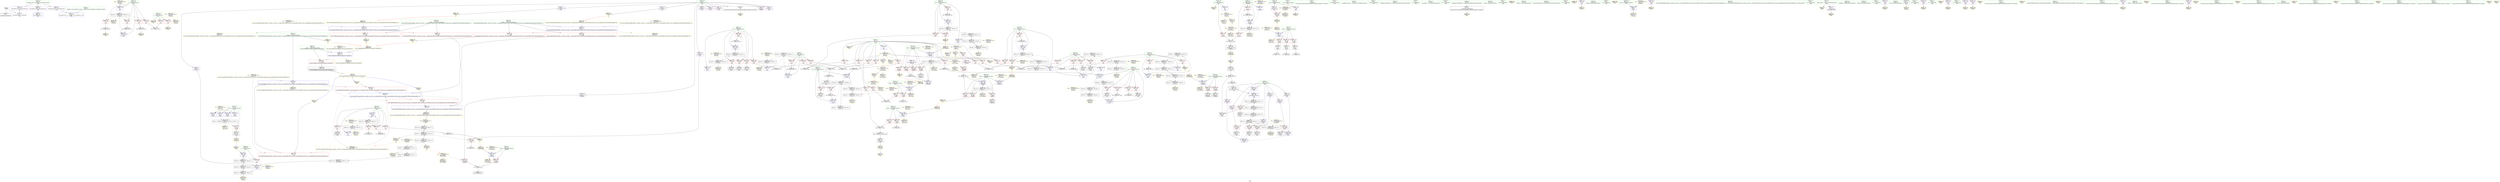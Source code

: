 digraph "SVFG" {
	label="SVFG";

	Node0x55761a8c7a20 [shape=record,color=grey,label="{NodeID: 0\nNullPtr}"];
	Node0x55761a8c7a20 -> Node0x55761a8dcb30[style=solid];
	Node0x55761a8c7a20 -> Node0x55761a8e7e50[style=solid];
	Node0x55761a902910 [shape=record,color=yellow,style=double,label="{NodeID: 443\n34V_1 = ENCHI(MR_34V_0)\npts\{199 \}\nFun[main]}"];
	Node0x55761a902910 -> Node0x55761a8e2f30[style=dashed];
	Node0x55761a902910 -> Node0x55761a8e3000[style=dashed];
	Node0x55761a902910 -> Node0x55761a914d40[style=dashed];
	Node0x55761a8ef8e0 [shape=record,color=grey,label="{NodeID: 360\n244 = Binary(243, 89, )\n}"];
	Node0x55761a8ef8e0 -> Node0x55761a8eb690[style=solid];
	Node0x55761a8ea240 [shape=record,color=blue,label="{NodeID: 277\n473\<--481\n__tmp\<--\n_ZSt4swapIiENSt9enable_ifIXsr6__and_ISt6__not_ISt15__is_tuple_likeIT_EESt21is_move_constructibleIS3_ESt18is_move_assignableIS3_EEE5valueEvE4typeERS3_SC_\n}"];
	Node0x55761a8ea240 -> Node0x55761a8df940[style=dashed];
	Node0x55761a8ea240 -> Node0x55761a8dfa10[style=dashed];
	Node0x55761a8ea240 -> Node0x55761a915d30[style=dashed];
	Node0x55761a8ddf40 [shape=record,color=red,label="{NodeID: 194\n342\<--208\n\<--x19\nmain\n}"];
	Node0x55761a8ddf40 -> Node0x55761a8eee60[style=solid];
	Node0x55761a8da890 [shape=record,color=purple,label="{NodeID: 111\n280\<--8\narrayidx15\<--T\nmain\n}"];
	Node0x55761a8da890 -> Node0x55761a8e8f90[style=solid];
	Node0x55761a8c6f00 [shape=record,color=green,label="{NodeID: 28\n14\<--15\nk\<--k_field_insensitive\nGlob }"];
	Node0x55761a8c6f00 -> Node0x55761a8e1bb0[style=solid];
	Node0x55761a8c6f00 -> Node0x55761a8dfcb0[style=solid];
	Node0x55761a8c6f00 -> Node0x55761a8eb420[style=solid];
	Node0x55761a9139e0 [shape=record,color=yellow,style=double,label="{NodeID: 471\n18V_1 = ENCHI(MR_18V_0)\npts\{118 \}\nFun[_Z4findiiii]}"];
	Node0x55761a9139e0 -> Node0x55761a8e85d0[style=dashed];
	Node0x55761a8e42f0 [shape=record,color=grey,label="{NodeID: 388\n306 = cmp(305, 12, )\n}"];
	Node0x55761a8eb900 [shape=record,color=yellow,style=double,label="{NodeID: 305\nAPARM(257)\nCS[]}"];
	Node0x55761a8df600 [shape=record,color=red,label="{NodeID: 222\n486\<--469\n\<--__a.addr\n_ZSt4swapIiENSt9enable_ifIXsr6__and_ISt6__not_ISt15__is_tuple_likeIT_EESt21is_move_constructibleIS3_ESt18is_move_assignableIS3_EEE5valueEvE4typeERS3_SC_\n}"];
	Node0x55761a8df600 -> Node0x55761a8ea310[style=solid];
	Node0x55761a8e1120 [shape=record,color=purple,label="{NodeID: 139\n429\<--214\narrayidx90\<--t\nmain\n}"];
	Node0x55761a8e1120 -> Node0x55761a8df390[style=solid];
	Node0x55761a8dbb10 [shape=record,color=green,label="{NodeID: 56\n212\<--213\ny24\<--y24_field_insensitive\nmain\n}"];
	Node0x55761a8dbb10 -> Node0x55761a8de1b0[style=solid];
	Node0x55761a8dbb10 -> Node0x55761a8de280[style=solid];
	Node0x55761a8dbb10 -> Node0x55761a8de350[style=solid];
	Node0x55761a8dbb10 -> Node0x55761a8de420[style=solid];
	Node0x55761a8dbb10 -> Node0x55761a8e93a0[style=solid];
	Node0x55761a8dbb10 -> Node0x55761a8e9540[style=solid];
	Node0x55761a915d30 [shape=record,color=yellow,style=double,label="{NodeID: 499\nRETMU(67V_2)\npts\{474 \}\nFun[_ZSt4swapIiENSt9enable_ifIXsr6__and_ISt6__not_ISt15__is_tuple_likeIT_EESt21is_move_constructibleIS3_ESt18is_move_assignableIS3_EEE5valueEvE4typeERS3_SC_]}"];
	Node0x55761a909970 [shape=record,color=black,label="{NodeID: 416\nMR_61V_7 = PHI(MR_61V_8, MR_61V_6, )\npts\{2150000 \}\n}"];
	Node0x55761a909970 -> Node0x55761a90b270[style=dashed];
	Node0x55761a909970 -> Node0x55761a90c670[style=dashed];
	Node0x55761a8ecc00 [shape=record,color=yellow,style=double,label="{NodeID: 333\nARet(488)\nCS[]}"];
	Node0x55761a8ecc00 -> Node0x55761a8dfa10[style=solid];
	Node0x55761a8e8c50 [shape=record,color=blue,label="{NodeID: 250\n200\<--12\nzz\<--\nmain\n}"];
	Node0x55761a8e8c50 -> Node0x55761a8bcc30[style=dashed];
	Node0x55761a8e27e0 [shape=record,color=red,label="{NodeID: 167\n160\<--119\n\<--r\n_Z4findiiii\n}"];
	Node0x55761a8e27e0 -> Node0x55761a8ef460[style=solid];
	Node0x55761a8dd3e0 [shape=record,color=black,label="{NodeID: 84\n147\<--146\nidxprom3\<--\n_Z4findiiii\n}"];
	Node0x55761a8c7390 [shape=record,color=green,label="{NodeID: 1\n7\<--1\n__dso_handle\<--dummyObj\nGlob }"];
	Node0x55761a9029f0 [shape=record,color=yellow,style=double,label="{NodeID: 444\n36V_1 = ENCHI(MR_36V_0)\npts\{201 \}\nFun[main]}"];
	Node0x55761a9029f0 -> Node0x55761a8e8c50[style=dashed];
	Node0x55761a8efa60 [shape=record,color=grey,label="{NodeID: 361\n407 = Binary(406, 89, )\n}"];
	Node0x55761a8efa60 -> Node0x55761a8e9f00[style=solid];
	Node0x55761a8ea310 [shape=record,color=blue,label="{NodeID: 278\n486\<--485\n\<--\n_ZSt4swapIiENSt9enable_ifIXsr6__and_ISt6__not_ISt15__is_tuple_likeIT_EESt21is_move_constructibleIS3_ESt18is_move_assignableIS3_EEE5valueEvE4typeERS3_SC_\n}"];
	Node0x55761a8ea310 -> Node0x55761a8dfa10[style=dashed];
	Node0x55761a8ea310 -> Node0x55761a8ea3e0[style=dashed];
	Node0x55761a8de010 [shape=record,color=red,label="{NodeID: 195\n323\<--210\n\<--last\nmain\n}"];
	Node0x55761a8de010 -> Node0x55761a8ddcd0[style=solid];
	Node0x55761a8da960 [shape=record,color=purple,label="{NodeID: 112\n310\<--8\narrayidx30\<--T\nmain\n}"];
	Node0x55761a8c7000 [shape=record,color=green,label="{NodeID: 29\n16\<--18\nbuf\<--buf_field_insensitive\nGlob }"];
	Node0x55761a8c7000 -> Node0x55761a8dffb0[style=solid];
	Node0x55761a8c7000 -> Node0x55761a8e0080[style=solid];
	Node0x55761a913ac0 [shape=record,color=yellow,style=double,label="{NodeID: 472\n20V_1 = ENCHI(MR_20V_0)\npts\{120 \}\nFun[_Z4findiiii]}"];
	Node0x55761a913ac0 -> Node0x55761a8e86a0[style=dashed];
	Node0x55761a8e4470 [shape=record,color=grey,label="{NodeID: 389\n387 = cmp(386, 12, )\n}"];
	Node0x55761a8e4470 -> Node0x55761a8db090[style=solid];
	Node0x55761a8eb9d0 [shape=record,color=yellow,style=double,label="{NodeID: 306\nAPARM(268)\nCS[]|{<s0>9}}"];
	Node0x55761a8eb9d0:s0 -> Node0x55761a8ed5f0[style=solid,color=red];
	Node0x55761a8df6d0 [shape=record,color=red,label="{NodeID: 223\n483\<--471\n\<--__b.addr\n_ZSt4swapIiENSt9enable_ifIXsr6__and_ISt6__not_ISt15__is_tuple_likeIT_EESt21is_move_constructibleIS3_ESt18is_move_assignableIS3_EEE5valueEvE4typeERS3_SC_\n}"];
	Node0x55761a8df6d0 -> Node0x55761a8ec1f0[style=solid];
	Node0x55761a8e11f0 [shape=record,color=purple,label="{NodeID: 140\n436\<--214\narrayidx95\<--t\nmain\n}"];
	Node0x55761a8e11f0 -> Node0x55761a8df460[style=solid];
	Node0x55761a8dbbe0 [shape=record,color=green,label="{NodeID: 57\n214\<--215\nt\<--t_field_insensitive\nmain\n}"];
	Node0x55761a8dbbe0 -> Node0x55761a8e0d10[style=solid];
	Node0x55761a8dbbe0 -> Node0x55761a8e0de0[style=solid];
	Node0x55761a8dbbe0 -> Node0x55761a8e0eb0[style=solid];
	Node0x55761a8dbbe0 -> Node0x55761a8e0f80[style=solid];
	Node0x55761a8dbbe0 -> Node0x55761a8e1050[style=solid];
	Node0x55761a8dbbe0 -> Node0x55761a8e1120[style=solid];
	Node0x55761a8dbbe0 -> Node0x55761a8e11f0[style=solid];
	Node0x55761a915e40 [shape=record,color=yellow,style=double,label="{NodeID: 500\nRETMU(22V_3)\npts\{100000 \}\nFun[_ZSt4swapIiENSt9enable_ifIXsr6__and_ISt6__not_ISt15__is_tuple_likeIT_EESt21is_move_constructibleIS3_ESt18is_move_assignableIS3_EEE5valueEvE4typeERS3_SC_]|{<s0>10}}"];
	Node0x55761a915e40:s0 -> Node0x55761a9172b0[style=dashed,color=blue];
	Node0x55761a909e70 [shape=record,color=black,label="{NodeID: 417\nMR_46V_5 = PHI(MR_46V_7, MR_46V_4, )\npts\{211 \}\n}"];
	Node0x55761a909e70 -> Node0x55761a8de010[style=dashed];
	Node0x55761a909e70 -> Node0x55761a8de0e0[style=dashed];
	Node0x55761a909e70 -> Node0x55761a8e9470[style=dashed];
	Node0x55761a909e70 -> Node0x55761a8bc640[style=dashed];
	Node0x55761a909e70 -> Node0x55761a90d070[style=dashed];
	Node0x55761a8eccc0 [shape=record,color=yellow,style=double,label="{NodeID: 334\nFPARM(169)\nFun[_Z2okii]}"];
	Node0x55761a8eccc0 -> Node0x55761a8e89e0[style=solid];
	Node0x55761a8e8d20 [shape=record,color=blue,label="{NodeID: 251\n202\<--12\ny\<--\nmain\n}"];
	Node0x55761a8e8d20 -> Node0x55761a906c70[style=dashed];
	Node0x55761a8e28b0 [shape=record,color=red,label="{NodeID: 168\n164\<--119\n\<--r\n_Z4findiiii\n}"];
	Node0x55761a8e28b0 -> Node0x55761a8f0ae0[style=solid];
	Node0x55761a8dd4b0 [shape=record,color=black,label="{NodeID: 85\n154\<--153\nidxprom5\<--\n_Z4findiiii\n}"];
	Node0x55761a8c74e0 [shape=record,color=green,label="{NodeID: 2\n12\<--1\n\<--dummyObj\nCan only get source location for instruction, argument, global var or function.}"];
	Node0x55761a902ad0 [shape=record,color=yellow,style=double,label="{NodeID: 445\n38V_1 = ENCHI(MR_38V_0)\npts\{203 \}\nFun[main]}"];
	Node0x55761a902ad0 -> Node0x55761a8bcd20[style=dashed];
	Node0x55761a8efbe0 [shape=record,color=grey,label="{NodeID: 362\n158 = Binary(157, 156, )\n}"];
	Node0x55761a8efbe0 -> Node0x55761a8e8840[style=solid];
	Node0x55761a8ea3e0 [shape=record,color=blue,label="{NodeID: 279\n490\<--489\n\<--\n_ZSt4swapIiENSt9enable_ifIXsr6__and_ISt6__not_ISt15__is_tuple_likeIT_EESt21is_move_constructibleIS3_ESt18is_move_assignableIS3_EEE5valueEvE4typeERS3_SC_\n}"];
	Node0x55761a8ea3e0 -> Node0x55761a915e40[style=dashed];
	Node0x55761a8de0e0 [shape=record,color=red,label="{NodeID: 196\n332\<--210\n\<--last\nmain\n}"];
	Node0x55761a8de0e0 -> Node0x55761a8eeb60[style=solid];
	Node0x55761a8daa30 [shape=record,color=purple,label="{NodeID: 113\n313\<--8\narrayidx32\<--T\nmain\n}"];
	Node0x55761a8daa30 -> Node0x55761a8df050[style=solid];
	Node0x55761a8c7100 [shape=record,color=green,label="{NodeID: 30\n40\<--44\nllvm.global_ctors\<--llvm.global_ctors_field_insensitive\nGlob }"];
	Node0x55761a8c7100 -> Node0x55761a8e0a40[style=solid];
	Node0x55761a8c7100 -> Node0x55761a8e0b10[style=solid];
	Node0x55761a8c7100 -> Node0x55761a8e0c10[style=solid];
	Node0x55761a913ba0 [shape=record,color=yellow,style=double,label="{NodeID: 473\n22V_1 = ENCHI(MR_22V_0)\npts\{100000 \}\nFun[_Z4findiiii]}"];
	Node0x55761a913ba0 -> Node0x55761a8e2980[style=dashed];
	Node0x55761a913ba0 -> Node0x55761a916810[style=dashed];
	Node0x55761a8e45f0 [shape=record,color=grey,label="{NodeID: 390\n178 = cmp(177, 12, )\n}"];
	Node0x55761a8ebaa0 [shape=record,color=yellow,style=double,label="{NodeID: 307\nAPARM(322)\nCS[]|{<s0>10}}"];
	Node0x55761a8ebaa0:s0 -> Node0x55761a8ecea0[style=solid,color=red];
	Node0x55761a8df7a0 [shape=record,color=red,label="{NodeID: 224\n490\<--471\n\<--__b.addr\n_ZSt4swapIiENSt9enable_ifIXsr6__and_ISt6__not_ISt15__is_tuple_likeIT_EESt21is_move_constructibleIS3_ESt18is_move_assignableIS3_EEE5valueEvE4typeERS3_SC_\n}"];
	Node0x55761a8df7a0 -> Node0x55761a8ea3e0[style=solid];
	Node0x55761a8e12c0 [shape=record,color=red,label="{NodeID: 141\n184\<--11\n\<--n\n_Z2okii\n}"];
	Node0x55761a8e12c0 -> Node0x55761a8f16e0[style=solid];
	Node0x55761a8dbcb0 [shape=record,color=green,label="{NodeID: 58\n216\<--217\ni\<--i_field_insensitive\nmain\n}"];
	Node0x55761a8dbcb0 -> Node0x55761a8de4f0[style=solid];
	Node0x55761a8dbcb0 -> Node0x55761a8de5c0[style=solid];
	Node0x55761a8dbcb0 -> Node0x55761a8de690[style=solid];
	Node0x55761a8dbcb0 -> Node0x55761a8de760[style=solid];
	Node0x55761a8dbcb0 -> Node0x55761a8e9880[style=solid];
	Node0x55761a8dbcb0 -> Node0x55761a8e9f00[style=solid];
	Node0x55761a915f20 [shape=record,color=yellow,style=double,label="{NodeID: 501\nRETMU(63V_2)\npts\{470 \}\nFun[_ZSt4swapIiENSt9enable_ifIXsr6__and_ISt6__not_ISt15__is_tuple_likeIT_EESt21is_move_constructibleIS3_ESt18is_move_assignableIS3_EEE5valueEvE4typeERS3_SC_]}"];
	Node0x55761a90a370 [shape=record,color=black,label="{NodeID: 418\nMR_48V_5 = PHI(MR_48V_6, MR_48V_4, )\npts\{213 \}\n}"];
	Node0x55761a90a370 -> Node0x55761a8de1b0[style=dashed];
	Node0x55761a90a370 -> Node0x55761a8de280[style=dashed];
	Node0x55761a90a370 -> Node0x55761a8de350[style=dashed];
	Node0x55761a90a370 -> Node0x55761a8de420[style=dashed];
	Node0x55761a90a370 -> Node0x55761a8e9540[style=dashed];
	Node0x55761a90a370 -> Node0x55761a90d570[style=dashed];
	Node0x55761a8ecdb0 [shape=record,color=yellow,style=double,label="{NodeID: 335\nFPARM(170)\nFun[_Z2okii]}"];
	Node0x55761a8ecdb0 -> Node0x55761a8e8ab0[style=solid];
	Node0x55761a8e8df0 [shape=record,color=blue,label="{NodeID: 252\n204\<--12\nx\<--\nmain\n}"];
	Node0x55761a8e8df0 -> Node0x55761a908070[style=dashed];
	Node0x55761a8e2980 [shape=record,color=red,label="{NodeID: 169\n139\<--138\n\<--arrayidx2\n_Z4findiiii\n}"];
	Node0x55761a8e2980 -> Node0x55761a8f1260[style=solid];
	Node0x55761a8dd580 [shape=record,color=black,label="{NodeID: 86\n106\<--166\n_Z4findiiii_ret\<--cmp8\n_Z4findiiii\n}"];
	Node0x55761a8dd580 -> Node0x55761a8edc40[style=solid];
	Node0x55761a8c4810 [shape=record,color=green,label="{NodeID: 3\n19\<--1\n_ZL2DX\<--dummyObj\nGlob }"];
	Node0x55761a902bb0 [shape=record,color=yellow,style=double,label="{NodeID: 446\n40V_1 = ENCHI(MR_40V_0)\npts\{205 \}\nFun[main]}"];
	Node0x55761a902bb0 -> Node0x55761a8bce10[style=dashed];
	Node0x55761a8efd60 [shape=record,color=grey,label="{NodeID: 363\n277 = Binary(275, 276, )\n}"];
	Node0x55761a8efd60 -> Node0x55761a8efee0[style=solid];
	Node0x55761a8ea4b0 [shape=record,color=blue,label="{NodeID: 280\n500\<--499\n__t.addr\<--__t\n_ZSt4moveIRiEONSt16remove_referenceIT_E4typeEOS2_\n}"];
	Node0x55761a8ea4b0 -> Node0x55761a8dfae0[style=dashed];
	Node0x55761a8ea4b0 -> Node0x55761a9168f0[style=dashed];
	Node0x55761a8de1b0 [shape=record,color=red,label="{NodeID: 197\n305\<--212\n\<--y24\nmain\n}"];
	Node0x55761a8de1b0 -> Node0x55761a8e42f0[style=solid];
	Node0x55761a8dab00 [shape=record,color=purple,label="{NodeID: 114\n319\<--8\narrayidx34\<--T\nmain\n}"];
	Node0x55761a8c7200 [shape=record,color=green,label="{NodeID: 31\n45\<--46\n__cxx_global_var_init\<--__cxx_global_var_init_field_insensitive\n}"];
	Node0x55761a913c80 [shape=record,color=yellow,style=double,label="{NodeID: 474\n70V_1 = ENCHI(MR_70V_0)\npts\{501 \}\nFun[_ZSt4moveIRiEONSt16remove_referenceIT_E4typeEOS2_]}"];
	Node0x55761a913c80 -> Node0x55761a8ea4b0[style=dashed];
	Node0x55761a8e4770 [shape=record,color=grey,label="{NodeID: 391\n189 = cmp(187, 188, )\n}"];
	Node0x55761a8e4770 -> Node0x55761a8ee540[style=solid];
	Node0x55761a8ebb70 [shape=record,color=yellow,style=double,label="{NodeID: 308\nAPARM(328)\nCS[]|{<s0>10}}"];
	Node0x55761a8ebb70:s0 -> Node0x55761a8ecf90[style=solid,color=red];
	Node0x55761a8df870 [shape=record,color=red,label="{NodeID: 225\n481\<--478\n\<--call\n_ZSt4swapIiENSt9enable_ifIXsr6__and_ISt6__not_ISt15__is_tuple_likeIT_EESt21is_move_constructibleIS3_ESt18is_move_assignableIS3_EEE5valueEvE4typeERS3_SC_\n}"];
	Node0x55761a8df870 -> Node0x55761a8ea240[style=solid];
	Node0x55761a8e1390 [shape=record,color=red,label="{NodeID: 142\n188\<--11\n\<--n\n_Z2okii\n}"];
	Node0x55761a8e1390 -> Node0x55761a8e4770[style=solid];
	Node0x55761a8dbd80 [shape=record,color=green,label="{NodeID: 59\n218\<--219\ny52\<--y52_field_insensitive\nmain\n}"];
	Node0x55761a8dbd80 -> Node0x55761a8de830[style=solid];
	Node0x55761a8dbd80 -> Node0x55761a8de900[style=solid];
	Node0x55761a8dbd80 -> Node0x55761a8de9d0[style=solid];
	Node0x55761a8dbd80 -> Node0x55761a8e9950[style=solid];
	Node0x55761a8dbd80 -> Node0x55761a8e9e30[style=solid];
	Node0x55761a916000 [shape=record,color=yellow,style=double,label="{NodeID: 502\nRETMU(65V_2)\npts\{472 \}\nFun[_ZSt4swapIiENSt9enable_ifIXsr6__and_ISt6__not_ISt15__is_tuple_likeIT_EESt21is_move_constructibleIS3_ESt18is_move_assignableIS3_EEE5valueEvE4typeERS3_SC_]}"];
	Node0x55761a90a870 [shape=record,color=black,label="{NodeID: 419\nMR_22V_7 = PHI(MR_22V_9, MR_22V_6, )\npts\{100000 \}\n}"];
	Node0x55761a90a870 -> Node0x55761a8df050[style=dashed];
	Node0x55761a90a870 -> Node0x55761a8bcb40[style=dashed];
	Node0x55761a90a870 -> Node0x55761a90da70[style=dashed];
	Node0x55761a90a870 -> Node0x55761a916d50[style=dashed];
	Node0x55761a8ecea0 [shape=record,color=yellow,style=double,label="{NodeID: 336\nFPARM(467)\nFun[_ZSt4swapIiENSt9enable_ifIXsr6__and_ISt6__not_ISt15__is_tuple_likeIT_EESt21is_move_constructibleIS3_ESt18is_move_assignableIS3_EEE5valueEvE4typeERS3_SC_]}"];
	Node0x55761a8ecea0 -> Node0x55761a8ea0a0[style=solid];
	Node0x55761a8e8ec0 [shape=record,color=blue,label="{NodeID: 253\n206\<--269\nv\<--call10\nmain\n}"];
	Node0x55761a8e8ec0 -> Node0x55761a8e39c0[style=dashed];
	Node0x55761a8e8ec0 -> Node0x55761a908570[style=dashed];
	Node0x55761a8e2a50 [shape=record,color=red,label="{NodeID: 170\n149\<--148\n\<--arrayidx4\n_Z4findiiii\n}"];
	Node0x55761a8e2a50 -> Node0x55761a8ef160[style=solid];
	Node0x55761a8dd650 [shape=record,color=black,label="{NodeID: 87\n168\<--191\n_Z2okii_ret\<--\n_Z2okii\n}"];
	Node0x55761a8dd650 -> Node0x55761a8edb80[style=solid];
	Node0x55761a8c48a0 [shape=record,color=green,label="{NodeID: 4\n20\<--1\n_ZL2DY\<--dummyObj\nGlob }"];
	Node0x55761a902c90 [shape=record,color=yellow,style=double,label="{NodeID: 447\n42V_1 = ENCHI(MR_42V_0)\npts\{207 \}\nFun[main]}"];
	Node0x55761a902c90 -> Node0x55761a8bcf00[style=dashed];
	Node0x55761a8efee0 [shape=record,color=grey,label="{NodeID: 364\n278 = Binary(277, 89, )\n}"];
	Node0x55761a8efee0 -> Node0x55761a8dd8c0[style=solid];
	Node0x55761a8ea580 [shape=record,color=yellow,style=double,label="{NodeID: 281\nAPARM(127)\nCS[]|{<s0>3}}"];
	Node0x55761a8ea580:s0 -> Node0x55761a8eccc0[style=solid,color=red];
	Node0x55761a8de280 [shape=record,color=red,label="{NodeID: 198\n308\<--212\n\<--y24\nmain\n}"];
	Node0x55761a8de280 -> Node0x55761a8dd990[style=solid];
	Node0x55761a8dfdc0 [shape=record,color=purple,label="{NodeID: 115\n322\<--8\narrayidx36\<--T\nmain\n}"];
	Node0x55761a8dfdc0 -> Node0x55761a8ebaa0[style=solid];
	Node0x55761a8d9660 [shape=record,color=green,label="{NodeID: 32\n49\<--50\n_ZNSt8ios_base4InitC1Ev\<--_ZNSt8ios_base4InitC1Ev_field_insensitive\n}"];
	Node0x55761a913d90 [shape=record,color=yellow,style=double,label="{NodeID: 475\n2V_1 = ENCHI(MR_2V_0)\npts\{72 \}\nFun[_Z3valc]}"];
	Node0x55761a913d90 -> Node0x55761a8e8020[style=dashed];
	Node0x55761a913d90 -> Node0x55761a8e80f0[style=dashed];
	Node0x55761a913d90 -> Node0x55761a8e81c0[style=dashed];
	Node0x55761a913d90 -> Node0x55761a8e8290[style=dashed];
	Node0x55761a8bc640 [shape=record,color=black,label="{NodeID: 392\nMR_46V_7 = PHI(MR_46V_6, MR_46V_5, )\npts\{211 \}\n}"];
	Node0x55761a8bc640 -> Node0x55761a909e70[style=dashed];
	Node0x55761a8ebc40 [shape=record,color=yellow,style=double,label="{NodeID: 309\nAPARM(373)\nCS[]|{<s0>11}}"];
	Node0x55761a8ebc40:s0 -> Node0x55761a8ed080[style=solid,color=red];
	Node0x55761a8df940 [shape=record,color=red,label="{NodeID: 226\n485\<--484\n\<--call1\n_ZSt4swapIiENSt9enable_ifIXsr6__and_ISt6__not_ISt15__is_tuple_likeIT_EESt21is_move_constructibleIS3_ESt18is_move_assignableIS3_EEE5valueEvE4typeERS3_SC_\n}"];
	Node0x55761a8df940 -> Node0x55761a8ea310[style=solid];
	Node0x55761a8e1460 [shape=record,color=red,label="{NodeID: 143\n253\<--11\n\<--n\nmain\n}"];
	Node0x55761a8e1460 -> Node0x55761a8f0de0[style=solid];
	Node0x55761a8dbe50 [shape=record,color=green,label="{NodeID: 60\n220\<--221\nx56\<--x56_field_insensitive\nmain\n}"];
	Node0x55761a8dbe50 -> Node0x55761a8deaa0[style=solid];
	Node0x55761a8dbe50 -> Node0x55761a8deb70[style=solid];
	Node0x55761a8dbe50 -> Node0x55761a8dec40[style=solid];
	Node0x55761a8dbe50 -> Node0x55761a8e9a20[style=solid];
	Node0x55761a8dbe50 -> Node0x55761a8e9d60[style=solid];
	Node0x55761a9160e0 [shape=record,color=yellow,style=double,label="{NodeID: 503\nRETMU(6V_1)\npts\{1 \}\nFun[_Z4findiiii]}"];
	Node0x55761a90ad70 [shape=record,color=black,label="{NodeID: 420\nMR_56V_7 = PHI(MR_56V_8, MR_56V_6, )\npts\{223 \}\n}"];
	Node0x55761a90ad70 -> Node0x55761a8ded10[style=dashed];
	Node0x55761a90ad70 -> Node0x55761a8dede0[style=dashed];
	Node0x55761a90ad70 -> Node0x55761a8deeb0[style=dashed];
	Node0x55761a90ad70 -> Node0x55761a8e9c90[style=dashed];
	Node0x55761a90ad70 -> Node0x55761a909470[style=dashed];
	Node0x55761a8ecf90 [shape=record,color=yellow,style=double,label="{NodeID: 337\nFPARM(468)\nFun[_ZSt4swapIiENSt9enable_ifIXsr6__and_ISt6__not_ISt15__is_tuple_likeIT_EESt21is_move_constructibleIS3_ESt18is_move_assignableIS3_EEE5valueEvE4typeERS3_SC_]}"];
	Node0x55761a8ecf90 -> Node0x55761a8ea170[style=solid];
	Node0x55761a8e8f90 [shape=record,color=blue,label="{NodeID: 254\n280\<--271\narrayidx15\<--\nmain\n}"];
	Node0x55761a8e8f90 -> Node0x55761a908a70[style=dashed];
	Node0x55761a8e2b20 [shape=record,color=red,label="{NodeID: 171\n156\<--155\n\<--arrayidx6\n_Z4findiiii\n}"];
	Node0x55761a8e2b20 -> Node0x55761a8efbe0[style=solid];
	Node0x55761a8dd720 [shape=record,color=black,label="{NodeID: 88\n266\<--265\nidxprom\<--\nmain\n}"];
	Node0x55761a8c58d0 [shape=record,color=green,label="{NodeID: 5\n21\<--1\n.str\<--dummyObj\nGlob }"];
	Node0x55761a902d70 [shape=record,color=yellow,style=double,label="{NodeID: 448\n44V_1 = ENCHI(MR_44V_0)\npts\{209 \}\nFun[main]}"];
	Node0x55761a902d70 -> Node0x55761a903fa0[style=dashed];
	Node0x55761a8f0060 [shape=record,color=grey,label="{NodeID: 365\n376 = Binary(375, 89, )\n}"];
	Node0x55761a8f0060 -> Node0x55761a8ebde0[style=solid];
	Node0x55761a8ea650 [shape=record,color=yellow,style=double,label="{NodeID: 282\nAPARM(128)\nCS[]|{<s0>3}}"];
	Node0x55761a8ea650:s0 -> Node0x55761a8ecdb0[style=solid,color=red];
	Node0x55761a8de350 [shape=record,color=red,label="{NodeID: 199\n317\<--212\n\<--y24\nmain\n}"];
	Node0x55761a8de350 -> Node0x55761a8ddb30[style=solid];
	Node0x55761a8dfe50 [shape=record,color=purple,label="{NodeID: 116\n325\<--8\narrayidx38\<--T\nmain\n}"];
	Node0x55761a8d9720 [shape=record,color=green,label="{NodeID: 33\n55\<--56\n__cxa_atexit\<--__cxa_atexit_field_insensitive\n}"];
	Node0x55761a913ea0 [shape=record,color=yellow,style=double,label="{NodeID: 476\n4V_1 = ENCHI(MR_4V_0)\npts\{74 \}\nFun[_Z3valc]}"];
	Node0x55761a913ea0 -> Node0x55761a8e7f50[style=dashed];
	Node0x55761a8bcb40 [shape=record,color=black,label="{NodeID: 393\nMR_22V_9 = PHI(MR_22V_8, MR_22V_7, )\npts\{100000 \}\n}"];
	Node0x55761a8bcb40 -> Node0x55761a90a870[style=dashed];
	Node0x55761a8ebd10 [shape=record,color=yellow,style=double,label="{NodeID: 310\nAPARM(374)\nCS[]|{<s0>11}}"];
	Node0x55761a8ebd10:s0 -> Node0x55761a8ed170[style=solid,color=red];
	Node0x55761a8dfa10 [shape=record,color=red,label="{NodeID: 227\n489\<--488\n\<--call2\n_ZSt4swapIiENSt9enable_ifIXsr6__and_ISt6__not_ISt15__is_tuple_likeIT_EESt21is_move_constructibleIS3_ESt18is_move_assignableIS3_EEE5valueEvE4typeERS3_SC_\n}"];
	Node0x55761a8dfa10 -> Node0x55761a8ea3e0[style=solid];
	Node0x55761a8e1530 [shape=record,color=red,label="{NodeID: 144\n262\<--11\n\<--n\nmain\n}"];
	Node0x55761a8e1530 -> Node0x55761a8e3cf0[style=solid];
	Node0x55761a8dbf20 [shape=record,color=green,label="{NodeID: 61\n222\<--223\nd\<--d_field_insensitive\nmain\n}"];
	Node0x55761a8dbf20 -> Node0x55761a8ded10[style=solid];
	Node0x55761a8dbf20 -> Node0x55761a8dede0[style=solid];
	Node0x55761a8dbf20 -> Node0x55761a8deeb0[style=solid];
	Node0x55761a8dbf20 -> Node0x55761a8e9af0[style=solid];
	Node0x55761a8dbf20 -> Node0x55761a8e9c90[style=solid];
	Node0x55761a9161f0 [shape=record,color=yellow,style=double,label="{NodeID: 504\nRETMU(8V_1)\npts\{13 \}\nFun[_Z4findiiii]}"];
	Node0x55761a90b270 [shape=record,color=black,label="{NodeID: 421\nMR_61V_8 = PHI(MR_61V_9, MR_61V_7, )\npts\{2150000 \}\n}"];
	Node0x55761a90b270 -> Node0x55761a8df120[style=dashed];
	Node0x55761a90b270 -> Node0x55761a8e9bc0[style=dashed];
	Node0x55761a90b270 -> Node0x55761a909970[style=dashed];
	Node0x55761a8ed080 [shape=record,color=yellow,style=double,label="{NodeID: 338\nFPARM(107)\nFun[_Z4findiiii]}"];
	Node0x55761a8ed080 -> Node0x55761a8e8360[style=solid];
	Node0x55761a8e9060 [shape=record,color=blue,label="{NodeID: 255\n204\<--284\nx\<--inc\nmain\n}"];
	Node0x55761a8e9060 -> Node0x55761a908070[style=dashed];
	Node0x55761a8e2bf0 [shape=record,color=red,label="{NodeID: 172\n177\<--171\n\<--x.addr\n_Z2okii\n}"];
	Node0x55761a8e2bf0 -> Node0x55761a8e45f0[style=solid];
	Node0x55761a8dd7f0 [shape=record,color=black,label="{NodeID: 89\n273\<--272\nidxprom11\<--\nmain\n}"];
	Node0x55761a8c5960 [shape=record,color=green,label="{NodeID: 6\n23\<--1\n.str.1\<--dummyObj\nGlob }"];
	Node0x55761a902e50 [shape=record,color=yellow,style=double,label="{NodeID: 449\n46V_1 = ENCHI(MR_46V_0)\npts\{211 \}\nFun[main]}"];
	Node0x55761a902e50 -> Node0x55761a904470[style=dashed];
	Node0x55761a8f01e0 [shape=record,color=grey,label="{NodeID: 366\n397 = Binary(396, 89, )\n}"];
	Node0x55761a8f01e0 -> Node0x55761a8e9d60[style=solid];
	Node0x55761a8ea720 [shape=record,color=yellow,style=double,label="{NodeID: 283\nAPARM(9)\nCS[]}"];
	Node0x55761a8de420 [shape=record,color=red,label="{NodeID: 200\n337\<--212\n\<--y24\nmain\n}"];
	Node0x55761a8de420 -> Node0x55761a8eece0[style=solid];
	Node0x55761a8dfee0 [shape=record,color=purple,label="{NodeID: 117\n328\<--8\narrayidx40\<--T\nmain\n}"];
	Node0x55761a8dfee0 -> Node0x55761a8ebb70[style=solid];
	Node0x55761a8d9820 [shape=record,color=green,label="{NodeID: 34\n54\<--60\n_ZNSt8ios_base4InitD1Ev\<--_ZNSt8ios_base4InitD1Ev_field_insensitive\n}"];
	Node0x55761a8d9820 -> Node0x55761a8dce00[style=solid];
	Node0x55761a913f80 [shape=record,color=yellow,style=double,label="{NodeID: 477\nRETMU(6V_1)\npts\{1 \}\nFun[main]}"];
	Node0x55761a8bcc30 [shape=record,color=black,label="{NodeID: 394\nMR_36V_3 = PHI(MR_36V_4, MR_36V_2, )\npts\{201 \}\n}"];
	Node0x55761a8bcc30 -> Node0x55761a8e30d0[style=dashed];
	Node0x55761a8bcc30 -> Node0x55761a8e31a0[style=dashed];
	Node0x55761a8bcc30 -> Node0x55761a8e3270[style=dashed];
	Node0x55761a8bcc30 -> Node0x55761a8e3340[style=dashed];
	Node0x55761a8bcc30 -> Node0x55761a8e9fd0[style=dashed];
	Node0x55761a8bcc30 -> Node0x55761a914e20[style=dashed];
	Node0x55761a8ebde0 [shape=record,color=yellow,style=double,label="{NodeID: 311\nAPARM(376)\nCS[]|{<s0>11}}"];
	Node0x55761a8ebde0:s0 -> Node0x55761a8ed260[style=solid,color=red];
	Node0x55761a8dfae0 [shape=record,color=red,label="{NodeID: 228\n503\<--500\n\<--__t.addr\n_ZSt4moveIRiEONSt16remove_referenceIT_E4typeEOS2_\n}"];
	Node0x55761a8dfae0 -> Node0x55761a8da480[style=solid];
	Node0x55761a8e1600 [shape=record,color=red,label="{NodeID: 145\n275\<--11\n\<--n\nmain\n}"];
	Node0x55761a8e1600 -> Node0x55761a8efd60[style=solid];
	Node0x55761a8dbff0 [shape=record,color=green,label="{NodeID: 62\n227\<--228\nscanf\<--scanf_field_insensitive\n}"];
	Node0x55761a9162d0 [shape=record,color=yellow,style=double,label="{NodeID: 505\nRETMU(10V_1)\npts\{15 \}\nFun[_Z4findiiii]}"];
	Node0x55761a90b770 [shape=record,color=black,label="{NodeID: 422\nMR_52V_5 = PHI(MR_52V_6, MR_52V_4, )\npts\{219 \}\n}"];
	Node0x55761a90b770 -> Node0x55761a8de830[style=dashed];
	Node0x55761a90b770 -> Node0x55761a8de900[style=dashed];
	Node0x55761a90b770 -> Node0x55761a8de9d0[style=dashed];
	Node0x55761a90b770 -> Node0x55761a8e9e30[style=dashed];
	Node0x55761a90b770 -> Node0x55761a90e470[style=dashed];
	Node0x55761a8ed170 [shape=record,color=yellow,style=double,label="{NodeID: 339\nFPARM(108)\nFun[_Z4findiiii]}"];
	Node0x55761a8ed170 -> Node0x55761a8e8430[style=solid];
	Node0x55761a8e9130 [shape=record,color=blue,label="{NodeID: 256\n202\<--289\ny\<--inc17\nmain\n}"];
	Node0x55761a8e9130 -> Node0x55761a906c70[style=dashed];
	Node0x55761a8e2cc0 [shape=record,color=red,label="{NodeID: 173\n183\<--171\n\<--x.addr\n_Z2okii\n}"];
	Node0x55761a8e2cc0 -> Node0x55761a8f16e0[style=solid];
	Node0x55761a8dd8c0 [shape=record,color=black,label="{NodeID: 90\n279\<--278\nidxprom14\<--sub13\nmain\n}"];
	Node0x55761a8c59f0 [shape=record,color=green,label="{NodeID: 7\n25\<--1\nstderr\<--dummyObj\nGlob }"];
	Node0x55761a912720 [shape=record,color=yellow,style=double,label="{NodeID: 450\n48V_1 = ENCHI(MR_48V_0)\npts\{213 \}\nFun[main]}"];
	Node0x55761a912720 -> Node0x55761a904970[style=dashed];
	Node0x55761a8f0360 [shape=record,color=grey,label="{NodeID: 367\n302 = Binary(301, 89, )\n}"];
	Node0x55761a8f0360 -> Node0x55761a8e93a0[style=solid];
	Node0x55761a8ea7f0 [shape=record,color=yellow,style=double,label="{NodeID: 284\nAPARM(236)\nCS[]}"];
	Node0x55761a8de4f0 [shape=record,color=red,label="{NodeID: 201\n352\<--216\n\<--i\nmain\n}"];
	Node0x55761a8de4f0 -> Node0x55761a8f1560[style=solid];
	Node0x55761a8dffb0 [shape=record,color=purple,label="{NodeID: 118\n257\<--16\n\<--buf\nmain\n}"];
	Node0x55761a8dffb0 -> Node0x55761a8eb900[style=solid];
	Node0x55761a8d9920 [shape=record,color=green,label="{NodeID: 35\n67\<--68\n_Z3valc\<--_Z3valc_field_insensitive\n}"];
	Node0x55761a914aa0 [shape=record,color=yellow,style=double,label="{NodeID: 478\nRETMU(8V_1)\npts\{13 \}\nFun[main]}"];
	Node0x55761a8bcd20 [shape=record,color=black,label="{NodeID: 395\nMR_38V_2 = PHI(MR_38V_4, MR_38V_1, )\npts\{203 \}\n}"];
	Node0x55761a8bcd20 -> Node0x55761a8e8d20[style=dashed];
	Node0x55761a8bcd20 -> Node0x55761a914f00[style=dashed];
	Node0x55761a8ebeb0 [shape=record,color=yellow,style=double,label="{NodeID: 312\nAPARM(377)\nCS[]|{<s0>11}}"];
	Node0x55761a8ebeb0:s0 -> Node0x55761a8ed350[style=solid,color=red];
	Node0x55761a8dfbb0 [shape=record,color=blue,label="{NodeID: 229\n11\<--12\nn\<--\nGlob }"];
	Node0x55761a8dfbb0 -> Node0x55761a70b0e0[style=dashed];
	Node0x55761a8e16d0 [shape=record,color=red,label="{NodeID: 146\n295\<--11\n\<--n\nmain\n}"];
	Node0x55761a8e16d0 -> Node0x55761a8e4170[style=solid];
	Node0x55761a8dc0f0 [shape=record,color=green,label="{NodeID: 63\n238\<--239\nllvm.memset.p0i8.i64\<--llvm.memset.p0i8.i64_field_insensitive\n}"];
	Node0x55761a9163b0 [shape=record,color=yellow,style=double,label="{NodeID: 506\nRETMU(12V_3)\npts\{112 \}\nFun[_Z4findiiii]}"];
	Node0x55761a90bc70 [shape=record,color=black,label="{NodeID: 423\nMR_54V_4 = PHI(MR_54V_6, MR_54V_3, )\npts\{221 \}\n}"];
	Node0x55761a90bc70 -> Node0x55761a8e9a20[style=dashed];
	Node0x55761a90bc70 -> Node0x55761a90e970[style=dashed];
	Node0x55761a8ed260 [shape=record,color=yellow,style=double,label="{NodeID: 340\nFPARM(109)\nFun[_Z4findiiii]}"];
	Node0x55761a8ed260 -> Node0x55761a8e8500[style=solid];
	Node0x55761a8e9200 [shape=record,color=blue,label="{NodeID: 257\n208\<--12\nx19\<--\nmain\n}"];
	Node0x55761a8e9200 -> Node0x55761a90cb70[style=dashed];
	Node0x55761a8e2d90 [shape=record,color=red,label="{NodeID: 174\n180\<--173\n\<--y.addr\n_Z2okii\n}"];
	Node0x55761a8e2d90 -> Node0x55761a8f19e0[style=solid];
	Node0x55761a8dd990 [shape=record,color=black,label="{NodeID: 91\n309\<--308\nidxprom29\<--\nmain\n}"];
	Node0x55761a8c5a80 [shape=record,color=green,label="{NodeID: 8\n26\<--1\n.str.2\<--dummyObj\nGlob }"];
	Node0x55761a9127d0 [shape=record,color=yellow,style=double,label="{NodeID: 451\n50V_1 = ENCHI(MR_50V_0)\npts\{217 \}\nFun[main]}"];
	Node0x55761a9127d0 -> Node0x55761a904e70[style=dashed];
	Node0x55761a8f04e0 [shape=record,color=grey,label="{NodeID: 368\n392 = Binary(391, 89, )\n}"];
	Node0x55761a8f04e0 -> Node0x55761a8e9c90[style=solid];
	Node0x55761a8ea8c0 [shape=record,color=yellow,style=double,label="{NodeID: 285\nAPARM(237)\nCS[]}"];
	Node0x55761a8de5c0 [shape=record,color=red,label="{NodeID: 202\n375\<--216\n\<--i\nmain\n}"];
	Node0x55761a8de5c0 -> Node0x55761a8f0060[style=solid];
	Node0x55761a8e0080 [shape=record,color=purple,label="{NodeID: 119\n267\<--16\narrayidx\<--buf\nmain\n}"];
	Node0x55761a8e0080 -> Node0x55761a8def80[style=solid];
	Node0x55761a8d9a20 [shape=record,color=green,label="{NodeID: 36\n71\<--72\nretval\<--retval_field_insensitive\n_Z3valc\n}"];
	Node0x55761a8d9a20 -> Node0x55761a8e1d50[style=solid];
	Node0x55761a8d9a20 -> Node0x55761a8e8020[style=solid];
	Node0x55761a8d9a20 -> Node0x55761a8e80f0[style=solid];
	Node0x55761a8d9a20 -> Node0x55761a8e81c0[style=solid];
	Node0x55761a8d9a20 -> Node0x55761a8e8290[style=solid];
	Node0x55761a914b80 [shape=record,color=yellow,style=double,label="{NodeID: 479\nRETMU(10V_1)\npts\{15 \}\nFun[main]}"];
	Node0x55761a8bce10 [shape=record,color=black,label="{NodeID: 396\nMR_40V_2 = PHI(MR_40V_3, MR_40V_1, )\npts\{205 \}\n}"];
	Node0x55761a8bce10 -> Node0x55761a907170[style=dashed];
	Node0x55761a8bce10 -> Node0x55761a914fe0[style=dashed];
	Node0x55761a8ebf80 [shape=record,color=yellow,style=double,label="{NodeID: 313\nAPARM(440)\nCS[]}"];
	Node0x55761a8dfcb0 [shape=record,color=blue,label="{NodeID: 230\n14\<--12\nk\<--\nGlob }"];
	Node0x55761a8dfcb0 -> Node0x55761a902750[style=dashed];
	Node0x55761a8e17a0 [shape=record,color=red,label="{NodeID: 147\n298\<--11\n\<--n\nmain\n}"];
	Node0x55761a8e17a0 -> Node0x55761a8f0660[style=solid];
	Node0x55761a8dc1f0 [shape=record,color=green,label="{NodeID: 64\n248\<--249\nfprintf\<--fprintf_field_insensitive\n}"];
	Node0x55761a916490 [shape=record,color=yellow,style=double,label="{NodeID: 507\nRETMU(14V_3)\npts\{114 \}\nFun[_Z4findiiii]}"];
	Node0x55761a90c170 [shape=record,color=black,label="{NodeID: 424\nMR_56V_4 = PHI(MR_56V_5, MR_56V_3, )\npts\{223 \}\n}"];
	Node0x55761a90c170 -> Node0x55761a909470[style=dashed];
	Node0x55761a90c170 -> Node0x55761a90ee70[style=dashed];
	Node0x55761a8ed350 [shape=record,color=yellow,style=double,label="{NodeID: 341\nFPARM(110)\nFun[_Z4findiiii]}"];
	Node0x55761a8ed350 -> Node0x55761a8e85d0[style=solid];
	Node0x55761a8e92d0 [shape=record,color=blue,label="{NodeID: 258\n210\<--299\nlast\<--sub23\nmain\n}"];
	Node0x55761a8e92d0 -> Node0x55761a909e70[style=dashed];
	Node0x55761a8e2e60 [shape=record,color=red,label="{NodeID: 175\n187\<--173\n\<--y.addr\n_Z2okii\n}"];
	Node0x55761a8e2e60 -> Node0x55761a8e4770[style=solid];
	Node0x55761a8dda60 [shape=record,color=black,label="{NodeID: 92\n312\<--311\nidxprom31\<--\nmain\n}"];
	Node0x55761a8c6280 [shape=record,color=green,label="{NodeID: 9\n28\<--1\n.str.3\<--dummyObj\nGlob }"];
	Node0x55761a9128b0 [shape=record,color=yellow,style=double,label="{NodeID: 452\n52V_1 = ENCHI(MR_52V_0)\npts\{219 \}\nFun[main]}"];
	Node0x55761a9128b0 -> Node0x55761a905370[style=dashed];
	Node0x55761a8f0660 [shape=record,color=grey,label="{NodeID: 369\n299 = Binary(298, 89, )\n}"];
	Node0x55761a8f0660 -> Node0x55761a8e92d0[style=solid];
	Node0x55761a8ea990 [shape=record,color=yellow,style=double,label="{NodeID: 286\nAPARM(144)\nCS[]}"];
	Node0x55761a8de690 [shape=record,color=red,label="{NodeID: 203\n380\<--216\n\<--i\nmain\n}"];
	Node0x55761a8de690 -> Node0x55761a8dae20[style=solid];
	Node0x55761a8e0150 [shape=record,color=purple,label="{NodeID: 120\n148\<--19\narrayidx4\<--_ZL2DX\n_Z4findiiii\n}"];
	Node0x55761a8e0150 -> Node0x55761a8e2a50[style=solid];
	Node0x55761a8d9af0 [shape=record,color=green,label="{NodeID: 37\n73\<--74\nx.addr\<--x.addr_field_insensitive\n_Z3valc\n}"];
	Node0x55761a8d9af0 -> Node0x55761a8e1e20[style=solid];
	Node0x55761a8d9af0 -> Node0x55761a8e1ef0[style=solid];
	Node0x55761a8d9af0 -> Node0x55761a8e1fc0[style=solid];
	Node0x55761a8d9af0 -> Node0x55761a8e7f50[style=solid];
	Node0x55761a914c60 [shape=record,color=yellow,style=double,label="{NodeID: 480\nRETMU(32V_2)\npts\{197 \}\nFun[main]}"];
	Node0x55761a8bcf00 [shape=record,color=black,label="{NodeID: 397\nMR_42V_2 = PHI(MR_42V_3, MR_42V_1, )\npts\{207 \}\n}"];
	Node0x55761a8bcf00 -> Node0x55761a907670[style=dashed];
	Node0x55761a8bcf00 -> Node0x55761a9150c0[style=dashed];
	Node0x55761a8ec050 [shape=record,color=yellow,style=double,label="{NodeID: 314\nAPARM(443)\nCS[]}"];
	Node0x55761a8e7c50 [shape=record,color=blue,label="{NodeID: 231\n509\<--41\nllvm.global_ctors_0\<--\nGlob }"];
	Node0x55761a8e1870 [shape=record,color=red,label="{NodeID: 148\n301\<--11\n\<--n\nmain\n}"];
	Node0x55761a8e1870 -> Node0x55761a8f0360[style=solid];
	Node0x55761a8dc2f0 [shape=record,color=green,label="{NodeID: 65\n330\<--331\n_ZSt4swapIiENSt9enable_ifIXsr6__and_ISt6__not_ISt15__is_tuple_likeIT_EESt21is_move_constructibleIS3_ESt18is_move_assignableIS3_EEE5valueEvE4typeERS3_SC_\<--_ZSt4swapIiENSt9enable_ifIXsr6__and_ISt6__not_ISt15__is_tuple_likeIT_EESt21is_move_constructibleIS3_ESt18is_move_assignableIS3_EEE5valueEvE4typeERS3_SC__field_insensitive\n}"];
	Node0x55761a916570 [shape=record,color=yellow,style=double,label="{NodeID: 508\nRETMU(16V_2)\npts\{116 \}\nFun[_Z4findiiii]}"];
	Node0x55761a90c670 [shape=record,color=black,label="{NodeID: 425\nMR_61V_6 = PHI(MR_61V_7, MR_61V_5, )\npts\{2150000 \}\n}"];
	Node0x55761a90c670 -> Node0x55761a909970[style=dashed];
	Node0x55761a90c670 -> Node0x55761a90f370[style=dashed];
	Node0x55761a8ed4a0 [shape=record,color=yellow,style=double,label="{NodeID: 342\nFPARM(499)\nFun[_ZSt4moveIRiEONSt16remove_referenceIT_E4typeEOS2_]}"];
	Node0x55761a8ed4a0 -> Node0x55761a8ea4b0[style=solid];
	Node0x55761a8e93a0 [shape=record,color=blue,label="{NodeID: 259\n212\<--302\ny24\<--sub25\nmain\n}"];
	Node0x55761a8e93a0 -> Node0x55761a90a370[style=dashed];
	Node0x55761a8e2f30 [shape=record,color=red,label="{NodeID: 176\n232\<--198\n\<--z\nmain\n}"];
	Node0x55761a8e2f30 -> Node0x55761a8f13e0[style=solid];
	Node0x55761a8ddb30 [shape=record,color=black,label="{NodeID: 93\n318\<--317\nidxprom33\<--\nmain\n}"];
	Node0x55761a8c6350 [shape=record,color=green,label="{NodeID: 10\n30\<--1\n.str.4\<--dummyObj\nGlob }"];
	Node0x55761a912990 [shape=record,color=yellow,style=double,label="{NodeID: 453\n54V_1 = ENCHI(MR_54V_0)\npts\{221 \}\nFun[main]}"];
	Node0x55761a912990 -> Node0x55761a905870[style=dashed];
	Node0x55761a8f07e0 [shape=record,color=grey,label="{NodeID: 370\n386 = Binary(385, 379, )\n}"];
	Node0x55761a8f07e0 -> Node0x55761a8e4470[style=solid];
	Node0x55761a8eaa60 [shape=record,color=yellow,style=double,label="{NodeID: 287\nAPARM(4)\nCS[]}"];
	Node0x55761a8de760 [shape=record,color=red,label="{NodeID: 204\n406\<--216\n\<--i\nmain\n}"];
	Node0x55761a8de760 -> Node0x55761a8efa60[style=solid];
	Node0x55761a8e0220 [shape=record,color=purple,label="{NodeID: 121\n155\<--20\narrayidx6\<--_ZL2DY\n_Z4findiiii\n}"];
	Node0x55761a8e0220 -> Node0x55761a8e2b20[style=solid];
	Node0x55761a8d9bc0 [shape=record,color=green,label="{NodeID: 38\n104\<--105\n_Z4findiiii\<--_Z4findiiii_field_insensitive\n}"];
	Node0x55761a914d40 [shape=record,color=yellow,style=double,label="{NodeID: 481\nRETMU(34V_1)\npts\{199 \}\nFun[main]}"];
	Node0x55761a903fa0 [shape=record,color=black,label="{NodeID: 398\nMR_44V_2 = PHI(MR_44V_4, MR_44V_1, )\npts\{209 \}\n}"];
	Node0x55761a903fa0 -> Node0x55761a8e9200[style=dashed];
	Node0x55761a903fa0 -> Node0x55761a9151a0[style=dashed];
	Node0x55761a8ec120 [shape=record,color=yellow,style=double,label="{NodeID: 315\nAPARM(477)\nCS[]|{<s0>17}}"];
	Node0x55761a8ec120:s0 -> Node0x55761a8ed4a0[style=solid,color=red];
	Node0x55761a8e7d50 [shape=record,color=blue,label="{NodeID: 232\n510\<--42\nllvm.global_ctors_1\<--_GLOBAL__sub_I_dzwiedziu_0_0.cpp\nGlob }"];
	Node0x55761a8e1940 [shape=record,color=red,label="{NodeID: 149\n358\<--11\n\<--n\nmain\n}"];
	Node0x55761a8e1940 -> Node0x55761a8f0c60[style=solid];
	Node0x55761a8dc3f0 [shape=record,color=green,label="{NodeID: 66\n414\<--415\nprintf\<--printf_field_insensitive\n}"];
	Node0x55761a916650 [shape=record,color=yellow,style=double,label="{NodeID: 509\nRETMU(18V_2)\npts\{118 \}\nFun[_Z4findiiii]}"];
	Node0x55761a90cb70 [shape=record,color=black,label="{NodeID: 426\nMR_44V_4 = PHI(MR_44V_5, MR_44V_3, )\npts\{209 \}\n}"];
	Node0x55761a90cb70 -> Node0x55761a8e3a90[style=dashed];
	Node0x55761a90cb70 -> Node0x55761a8e3b60[style=dashed];
	Node0x55761a90cb70 -> Node0x55761a8ddda0[style=dashed];
	Node0x55761a90cb70 -> Node0x55761a8dde70[style=dashed];
	Node0x55761a90cb70 -> Node0x55761a8ddf40[style=dashed];
	Node0x55761a90cb70 -> Node0x55761a8e9610[style=dashed];
	Node0x55761a90cb70 -> Node0x55761a903fa0[style=dashed];
	Node0x55761a8ed5f0 [shape=record,color=yellow,style=double,label="{NodeID: 343\nFPARM(70)\nFun[_Z3valc]}"];
	Node0x55761a8ed5f0 -> Node0x55761a8e7f50[style=solid];
	Node0x55761a8e9470 [shape=record,color=blue,label="{NodeID: 260\n210\<--333\nlast\<--dec\nmain\n}"];
	Node0x55761a8e9470 -> Node0x55761a8bc640[style=dashed];
	Node0x55761a8e3000 [shape=record,color=red,label="{NodeID: 177\n245\<--198\n\<--z\nmain\n}"];
	Node0x55761a8e3000 -> Node0x55761a8eb760[style=solid];
	Node0x55761a8ddc00 [shape=record,color=black,label="{NodeID: 94\n321\<--320\nidxprom35\<--\nmain\n}"];
	Node0x55761a8c6420 [shape=record,color=green,label="{NodeID: 11\n32\<--1\n.str.5\<--dummyObj\nGlob }"];
	Node0x55761a912a70 [shape=record,color=yellow,style=double,label="{NodeID: 454\n56V_1 = ENCHI(MR_56V_0)\npts\{223 \}\nFun[main]}"];
	Node0x55761a912a70 -> Node0x55761a905d70[style=dashed];
	Node0x55761a8f0960 [shape=record,color=grey,label="{NodeID: 371\n284 = Binary(283, 89, )\n}"];
	Node0x55761a8f0960 -> Node0x55761a8e9060[style=solid];
	Node0x55761a8eab30 [shape=record,color=yellow,style=double,label="{NodeID: 288\nAPARM(53)\nCS[]}"];
	Node0x55761a8de830 [shape=record,color=red,label="{NodeID: 205\n357\<--218\n\<--y52\nmain\n}"];
	Node0x55761a8de830 -> Node0x55761a8f0c60[style=solid];
	Node0x55761a8e02f0 [shape=record,color=purple,label="{NodeID: 122\n225\<--21\n\<--.str\nmain\n}"];
	Node0x55761a8e02f0 -> Node0x55761a8eb0e0[style=solid];
	Node0x55761a8d9cc0 [shape=record,color=green,label="{NodeID: 39\n111\<--112\nx.addr\<--x.addr_field_insensitive\n_Z4findiiii\n}"];
	Node0x55761a8d9cc0 -> Node0x55761a8e2090[style=solid];
	Node0x55761a8d9cc0 -> Node0x55761a8e2160[style=solid];
	Node0x55761a8d9cc0 -> Node0x55761a8e2230[style=solid];
	Node0x55761a8d9cc0 -> Node0x55761a8e8360[style=solid];
	Node0x55761a8d9cc0 -> Node0x55761a8e8770[style=solid];
	Node0x55761a914e20 [shape=record,color=yellow,style=double,label="{NodeID: 482\nRETMU(36V_3)\npts\{201 \}\nFun[main]}"];
	Node0x55761a904470 [shape=record,color=black,label="{NodeID: 399\nMR_46V_2 = PHI(MR_46V_3, MR_46V_1, )\npts\{211 \}\n}"];
	Node0x55761a904470 -> Node0x55761a90d070[style=dashed];
	Node0x55761a904470 -> Node0x55761a915280[style=dashed];
	Node0x55761a8ec1f0 [shape=record,color=yellow,style=double,label="{NodeID: 316\nAPARM(483)\nCS[]|{<s0>18}}"];
	Node0x55761a8ec1f0:s0 -> Node0x55761a8ed4a0[style=solid,color=red];
	Node0x55761a8e7e50 [shape=record,color=blue, style = dotted,label="{NodeID: 233\n511\<--3\nllvm.global_ctors_2\<--dummyVal\nGlob }"];
	Node0x55761a8e1a10 [shape=record,color=red,label="{NodeID: 150\n364\<--11\n\<--n\nmain\n}"];
	Node0x55761a8e1a10 -> Node0x55761a8e3ff0[style=solid];
	Node0x55761a8dc4f0 [shape=record,color=green,label="{NodeID: 67\n426\<--427\nputs\<--puts_field_insensitive\n}"];
	Node0x55761a916730 [shape=record,color=yellow,style=double,label="{NodeID: 510\nRETMU(20V_3)\npts\{120 \}\nFun[_Z4findiiii]}"];
	Node0x55761a90d070 [shape=record,color=black,label="{NodeID: 427\nMR_46V_3 = PHI(MR_46V_5, MR_46V_2, )\npts\{211 \}\n}"];
	Node0x55761a90d070 -> Node0x55761a8e92d0[style=dashed];
	Node0x55761a90d070 -> Node0x55761a904470[style=dashed];
	Node0x55761a8ed6b0 [shape=record,color=yellow,style=double,label="{NodeID: 344\nFRet(195)\nFun[main]}"];
	Node0x55761a8e9540 [shape=record,color=blue,label="{NodeID: 261\n212\<--338\ny24\<--dec42\nmain\n}"];
	Node0x55761a8e9540 -> Node0x55761a90a370[style=dashed];
	Node0x55761a8e30d0 [shape=record,color=red,label="{NodeID: 178\n231\<--200\n\<--zz\nmain\n}"];
	Node0x55761a8e30d0 -> Node0x55761a8f13e0[style=solid];
	Node0x55761a8ddcd0 [shape=record,color=black,label="{NodeID: 95\n324\<--323\nidxprom37\<--\nmain\n}"];
	Node0x55761a8c64f0 [shape=record,color=green,label="{NodeID: 12\n34\<--1\n.str.6\<--dummyObj\nGlob }"];
	Node0x55761a912b50 [shape=record,color=yellow,style=double,label="{NodeID: 455\n22V_1 = ENCHI(MR_22V_0)\npts\{100000 \}\nFun[main]}"];
	Node0x55761a912b50 -> Node0x55761a906270[style=dashed];
	Node0x55761a8f0ae0 [shape=record,color=grey,label="{NodeID: 372\n166 = cmp(164, 165, )\n}"];
	Node0x55761a8f0ae0 -> Node0x55761a8dd580[style=solid];
	Node0x55761a8eac00 [shape=record,color=yellow,style=double,label="{NodeID: 289\nAPARM(51)\nCS[]}"];
	Node0x55761a8de900 [shape=record,color=red,label="{NodeID: 206\n374\<--218\n\<--y52\nmain\n}"];
	Node0x55761a8de900 -> Node0x55761a8ebd10[style=solid];
	Node0x55761a8e03c0 [shape=record,color=purple,label="{NodeID: 123\n240\<--23\n\<--.str.1\nmain\n}"];
	Node0x55761a8e03c0 -> Node0x55761a8eb280[style=solid];
	Node0x55761a8d9d90 [shape=record,color=green,label="{NodeID: 40\n113\<--114\ny.addr\<--y.addr_field_insensitive\n_Z4findiiii\n}"];
	Node0x55761a8d9d90 -> Node0x55761a8e2300[style=solid];
	Node0x55761a8d9d90 -> Node0x55761a8e23d0[style=solid];
	Node0x55761a8d9d90 -> Node0x55761a8e24a0[style=solid];
	Node0x55761a8d9d90 -> Node0x55761a8e8430[style=solid];
	Node0x55761a8d9d90 -> Node0x55761a8e8840[style=solid];
	Node0x55761a914f00 [shape=record,color=yellow,style=double,label="{NodeID: 483\nRETMU(38V_2)\npts\{203 \}\nFun[main]}"];
	Node0x55761a904970 [shape=record,color=black,label="{NodeID: 400\nMR_48V_2 = PHI(MR_48V_3, MR_48V_1, )\npts\{213 \}\n}"];
	Node0x55761a904970 -> Node0x55761a90d570[style=dashed];
	Node0x55761a904970 -> Node0x55761a915360[style=dashed];
	Node0x55761a8ec2c0 [shape=record,color=yellow,style=double,label="{NodeID: 317\nAPARM(473)\nCS[]|{<s0>19}}"];
	Node0x55761a8ec2c0:s0 -> Node0x55761a8ed4a0[style=solid,color=red];
	Node0x55761a8e7f50 [shape=record,color=blue,label="{NodeID: 234\n73\<--70\nx.addr\<--x\n_Z3valc\n}"];
	Node0x55761a8e7f50 -> Node0x55761a8e1e20[style=dashed];
	Node0x55761a8e7f50 -> Node0x55761a8e1ef0[style=dashed];
	Node0x55761a8e7f50 -> Node0x55761a8e1fc0[style=dashed];
	Node0x55761a8e7f50 -> Node0x55761a916b10[style=dashed];
	Node0x55761a8e1ae0 [shape=record,color=red,label="{NodeID: 151\n370\<--11\n\<--n\nmain\n}"];
	Node0x55761a8e1ae0 -> Node0x55761a8e3e70[style=solid];
	Node0x55761a8dc5f0 [shape=record,color=green,label="{NodeID: 68\n469\<--470\n__a.addr\<--__a.addr_field_insensitive\n_ZSt4swapIiENSt9enable_ifIXsr6__and_ISt6__not_ISt15__is_tuple_likeIT_EESt21is_move_constructibleIS3_ESt18is_move_assignableIS3_EEE5valueEvE4typeERS3_SC_\n}"];
	Node0x55761a8dc5f0 -> Node0x55761a8df530[style=solid];
	Node0x55761a8dc5f0 -> Node0x55761a8df600[style=solid];
	Node0x55761a8dc5f0 -> Node0x55761a8ea0a0[style=solid];
	Node0x55761a916810 [shape=record,color=yellow,style=double,label="{NodeID: 511\nRETMU(22V_1)\npts\{100000 \}\nFun[_Z4findiiii]}"];
	Node0x55761a90d570 [shape=record,color=black,label="{NodeID: 428\nMR_48V_3 = PHI(MR_48V_5, MR_48V_2, )\npts\{213 \}\n}"];
	Node0x55761a90d570 -> Node0x55761a8e93a0[style=dashed];
	Node0x55761a90d570 -> Node0x55761a904970[style=dashed];
	Node0x55761a8edb80 [shape=record,color=yellow,style=double,label="{NodeID: 345\nFRet(168)\nFun[_Z2okii]|{<s0>3}}"];
	Node0x55761a8edb80:s0 -> Node0x55761a8ec390[style=solid,color=blue];
	Node0x55761a8e9610 [shape=record,color=blue,label="{NodeID: 262\n208\<--343\nx19\<--inc45\nmain\n}"];
	Node0x55761a8e9610 -> Node0x55761a90cb70[style=dashed];
	Node0x55761a8e31a0 [shape=record,color=red,label="{NodeID: 179\n243\<--200\n\<--zz\nmain\n}"];
	Node0x55761a8e31a0 -> Node0x55761a8ef8e0[style=solid];
	Node0x55761a8dac80 [shape=record,color=black,label="{NodeID: 96\n327\<--326\nidxprom39\<--\nmain\n}"];
	Node0x55761a8c5010 [shape=record,color=green,label="{NodeID: 13\n36\<--1\n.str.7\<--dummyObj\nGlob }"];
	Node0x55761a912c30 [shape=record,color=yellow,style=double,label="{NodeID: 456\n59V_1 = ENCHI(MR_59V_0)\npts\{180000 \}\nFun[main]}"];
	Node0x55761a912c30 -> Node0x55761a8def80[style=dashed];
	Node0x55761a912c30 -> Node0x55761a9158a0[style=dashed];
	Node0x55761a8f0c60 [shape=record,color=grey,label="{NodeID: 373\n359 = cmp(357, 358, )\n}"];
	Node0x55761a8eacd0 [shape=record,color=yellow,style=double,label="{NodeID: 290\nAPARM(7)\nCS[]}"];
	Node0x55761a8de9d0 [shape=record,color=red,label="{NodeID: 207\n401\<--218\n\<--y52\nmain\n}"];
	Node0x55761a8de9d0 -> Node0x55761a8eefe0[style=solid];
	Node0x55761a8e0490 [shape=record,color=purple,label="{NodeID: 124\n246\<--26\n\<--.str.2\nmain\n}"];
	Node0x55761a8e0490 -> Node0x55761a8eb5c0[style=solid];
	Node0x55761a8d9e60 [shape=record,color=green,label="{NodeID: 41\n115\<--116\nz.addr\<--z.addr_field_insensitive\n_Z4findiiii\n}"];
	Node0x55761a8d9e60 -> Node0x55761a8e2570[style=solid];
	Node0x55761a8d9e60 -> Node0x55761a8e8500[style=solid];
	Node0x55761a914fe0 [shape=record,color=yellow,style=double,label="{NodeID: 484\nRETMU(40V_2)\npts\{205 \}\nFun[main]}"];
	Node0x55761a904e70 [shape=record,color=black,label="{NodeID: 401\nMR_50V_2 = PHI(MR_50V_4, MR_50V_1, )\npts\{217 \}\n}"];
	Node0x55761a904e70 -> Node0x55761a8e9880[style=dashed];
	Node0x55761a904e70 -> Node0x55761a915440[style=dashed];
	Node0x55761a8ec390 [shape=record,color=yellow,style=double,label="{NodeID: 318\nARet(129)\nCS[]}"];
	Node0x55761a8e8020 [shape=record,color=blue,label="{NodeID: 235\n71\<--12\nretval\<--\n_Z3valc\n}"];
	Node0x55761a8e8020 -> Node0x55761a910770[style=dashed];
	Node0x55761a8e1bb0 [shape=record,color=red,label="{NodeID: 152\n165\<--14\n\<--k\n_Z4findiiii\n}"];
	Node0x55761a8e1bb0 -> Node0x55761a8f0ae0[style=solid];
	Node0x55761a8dc6c0 [shape=record,color=green,label="{NodeID: 69\n471\<--472\n__b.addr\<--__b.addr_field_insensitive\n_ZSt4swapIiENSt9enable_ifIXsr6__and_ISt6__not_ISt15__is_tuple_likeIT_EESt21is_move_constructibleIS3_ESt18is_move_assignableIS3_EEE5valueEvE4typeERS3_SC_\n}"];
	Node0x55761a8dc6c0 -> Node0x55761a8df6d0[style=solid];
	Node0x55761a8dc6c0 -> Node0x55761a8df7a0[style=solid];
	Node0x55761a8dc6c0 -> Node0x55761a8ea170[style=solid];
	Node0x55761a9168f0 [shape=record,color=yellow,style=double,label="{NodeID: 512\nRETMU(70V_2)\npts\{501 \}\nFun[_ZSt4moveIRiEONSt16remove_referenceIT_E4typeEOS2_]}"];
	Node0x55761a90da70 [shape=record,color=black,label="{NodeID: 429\nMR_22V_6 = PHI(MR_22V_7, MR_22V_3, )\npts\{100000 \}\n}"];
	Node0x55761a90da70 -> Node0x55761a906270[style=dashed];
	Node0x55761a90da70 -> Node0x55761a90a870[style=dashed];
	Node0x55761a90da70 -> Node0x55761a9171d0[style=dashed];
	Node0x55761a8edc40 [shape=record,color=yellow,style=double,label="{NodeID: 346\nFRet(106)\nFun[_Z4findiiii]|{<s0>11}}"];
	Node0x55761a8edc40:s0 -> Node0x55761a8ec930[style=solid,color=blue];
	Node0x55761a8e96e0 [shape=record,color=blue,label="{NodeID: 263\n346\<--236\narrayidx47\<--\nmain\n}"];
	Node0x55761a8e96e0 -> Node0x55761a8e97b0[style=dashed];
	Node0x55761a8e3270 [shape=record,color=red,label="{NodeID: 180\n410\<--200\n\<--zz\nmain\n}"];
	Node0x55761a8e3270 -> Node0x55761a8ef760[style=solid];
	Node0x55761a8dad50 [shape=record,color=black,label="{NodeID: 97\n379\<--378\nconv\<--call64\nmain\n}"];
	Node0x55761a8dad50 -> Node0x55761a8f07e0[style=solid];
	Node0x55761a8c50e0 [shape=record,color=green,label="{NodeID: 14\n38\<--1\n.str.8\<--dummyObj\nGlob }"];
	Node0x55761a912d10 [shape=record,color=yellow,style=double,label="{NodeID: 457\n61V_1 = ENCHI(MR_61V_0)\npts\{2150000 \}\nFun[main]}"];
	Node0x55761a912d10 -> Node0x55761a906770[style=dashed];
	Node0x55761a8f0de0 [shape=record,color=grey,label="{NodeID: 374\n254 = cmp(252, 253, )\n}"];
	Node0x55761a8eada0 [shape=record,color=yellow,style=double,label="{NodeID: 291\nAPARM(412)\nCS[]}"];
	Node0x55761a8deaa0 [shape=record,color=red,label="{NodeID: 208\n363\<--220\n\<--x56\nmain\n}"];
	Node0x55761a8deaa0 -> Node0x55761a8e3ff0[style=solid];
	Node0x55761a8e0560 [shape=record,color=purple,label="{NodeID: 125\n256\<--28\n\<--.str.3\nmain\n}"];
	Node0x55761a8e0560 -> Node0x55761a8eb830[style=solid];
	Node0x55761a8d9f30 [shape=record,color=green,label="{NodeID: 42\n117\<--118\nd.addr\<--d.addr_field_insensitive\n_Z4findiiii\n}"];
	Node0x55761a8d9f30 -> Node0x55761a8e2640[style=solid];
	Node0x55761a8d9f30 -> Node0x55761a8e2710[style=solid];
	Node0x55761a8d9f30 -> Node0x55761a8e85d0[style=solid];
	Node0x55761a9150c0 [shape=record,color=yellow,style=double,label="{NodeID: 485\nRETMU(42V_2)\npts\{207 \}\nFun[main]}"];
	Node0x55761a905370 [shape=record,color=black,label="{NodeID: 402\nMR_52V_2 = PHI(MR_52V_3, MR_52V_1, )\npts\{219 \}\n}"];
	Node0x55761a905370 -> Node0x55761a90e470[style=dashed];
	Node0x55761a905370 -> Node0x55761a915520[style=dashed];
	Node0x55761a8ec420 [shape=record,color=yellow,style=double,label="{NodeID: 319\nARet(52)\nCS[]}"];
	Node0x55761a8e80f0 [shape=record,color=blue,label="{NodeID: 236\n71\<--89\nretval\<--\n_Z3valc\n}"];
	Node0x55761a8e80f0 -> Node0x55761a910770[style=dashed];
	Node0x55761a8e1c80 [shape=record,color=red,label="{NodeID: 153\n242\<--25\n\<--stderr\nmain\n}"];
	Node0x55761a8e1c80 -> Node0x55761a8eb4f0[style=solid];
	Node0x55761a8dc790 [shape=record,color=green,label="{NodeID: 70\n473\<--474\n__tmp\<--__tmp_field_insensitive\n_ZSt4swapIiENSt9enable_ifIXsr6__and_ISt6__not_ISt15__is_tuple_likeIT_EESt21is_move_constructibleIS3_ESt18is_move_assignableIS3_EEE5valueEvE4typeERS3_SC_\n}"];
	Node0x55761a8dc790 -> Node0x55761a8ea240[style=solid];
	Node0x55761a8dc790 -> Node0x55761a8ec2c0[style=solid];
	Node0x55761a916a00 [shape=record,color=yellow,style=double,label="{NodeID: 513\nRETMU(2V_3)\npts\{72 \}\nFun[_Z3valc]}"];
	Node0x55761a90df70 [shape=record,color=black,label="{NodeID: 430\nMR_50V_4 = PHI(MR_50V_5, MR_50V_3, )\npts\{217 \}\n}"];
	Node0x55761a90df70 -> Node0x55761a8de4f0[style=dashed];
	Node0x55761a90df70 -> Node0x55761a8de5c0[style=dashed];
	Node0x55761a90df70 -> Node0x55761a8de690[style=dashed];
	Node0x55761a90df70 -> Node0x55761a8de760[style=dashed];
	Node0x55761a90df70 -> Node0x55761a8e9f00[style=dashed];
	Node0x55761a90df70 -> Node0x55761a904e70[style=dashed];
	Node0x55761a8edd90 [shape=record,color=yellow,style=double,label="{NodeID: 347\nFRet(498)\nFun[_ZSt4moveIRiEONSt16remove_referenceIT_E4typeEOS2_]|{<s0>17|<s1>18|<s2>19}}"];
	Node0x55761a8edd90:s0 -> Node0x55761a8ecae0[style=solid,color=blue];
	Node0x55761a8edd90:s1 -> Node0x55761a8ecb70[style=solid,color=blue];
	Node0x55761a8edd90:s2 -> Node0x55761a8ecc00[style=solid,color=blue];
	Node0x55761a8e97b0 [shape=record,color=blue,label="{NodeID: 264\n348\<--236\narrayidx48\<--\nmain\n}"];
	Node0x55761a8e97b0 -> Node0x55761a90f370[style=dashed];
	Node0x55761a8e3340 [shape=record,color=red,label="{NodeID: 181\n449\<--200\n\<--zz\nmain\n}"];
	Node0x55761a8e3340 -> Node0x55761a8ef2e0[style=solid];
	Node0x55761a8dae20 [shape=record,color=black,label="{NodeID: 98\n381\<--380\nidxprom65\<--\nmain\n}"];
	Node0x55761a8c51b0 [shape=record,color=green,label="{NodeID: 15\n41\<--1\n\<--dummyObj\nCan only get source location for instruction, argument, global var or function.}"];
	Node0x55761a912df0 [shape=record,color=yellow,style=double,label="{NodeID: 458\n8V_1 = ENCHI(MR_8V_0)\npts\{13 \}\nFun[_Z2okii]}"];
	Node0x55761a912df0 -> Node0x55761a8e12c0[style=dashed];
	Node0x55761a912df0 -> Node0x55761a8e1390[style=dashed];
	Node0x55761a912df0 -> Node0x55761a915a60[style=dashed];
	Node0x55761a8f0f60 [shape=record,color=grey,label="{NodeID: 375\n85 = cmp(84, 86, )\n}"];
	Node0x55761a8eae70 [shape=record,color=yellow,style=double,label="{NodeID: 292\nAPARM(411)\nCS[]}"];
	Node0x55761a8deb70 [shape=record,color=red,label="{NodeID: 209\n373\<--220\n\<--x56\nmain\n}"];
	Node0x55761a8deb70 -> Node0x55761a8ebc40[style=solid];
	Node0x55761a8e0630 [shape=record,color=purple,label="{NodeID: 126\n412\<--30\n\<--.str.4\nmain\n}"];
	Node0x55761a8e0630 -> Node0x55761a8eada0[style=solid];
	Node0x55761a8da000 [shape=record,color=green,label="{NodeID: 43\n119\<--120\nr\<--r_field_insensitive\n_Z4findiiii\n}"];
	Node0x55761a8da000 -> Node0x55761a8e27e0[style=solid];
	Node0x55761a8da000 -> Node0x55761a8e28b0[style=solid];
	Node0x55761a8da000 -> Node0x55761a8e86a0[style=solid];
	Node0x55761a8da000 -> Node0x55761a8e8910[style=solid];
	Node0x55761a9151a0 [shape=record,color=yellow,style=double,label="{NodeID: 486\nRETMU(44V_2)\npts\{209 \}\nFun[main]}"];
	Node0x55761a905870 [shape=record,color=black,label="{NodeID: 403\nMR_54V_2 = PHI(MR_54V_3, MR_54V_1, )\npts\{221 \}\n}"];
	Node0x55761a905870 -> Node0x55761a90e970[style=dashed];
	Node0x55761a905870 -> Node0x55761a915600[style=dashed];
	Node0x55761a8ec4b0 [shape=record,color=yellow,style=double,label="{NodeID: 320\nARet(413)\nCS[]}"];
	Node0x55761a8e81c0 [shape=record,color=blue,label="{NodeID: 237\n71\<--97\nretval\<--\n_Z3valc\n}"];
	Node0x55761a8e81c0 -> Node0x55761a910770[style=dashed];
	Node0x55761a8e1d50 [shape=record,color=red,label="{NodeID: 154\n102\<--71\n\<--retval\n_Z3valc\n}"];
	Node0x55761a8e1d50 -> Node0x55761a8dd170[style=solid];
	Node0x55761a8dc860 [shape=record,color=green,label="{NodeID: 71\n479\<--480\n_ZSt4moveIRiEONSt16remove_referenceIT_E4typeEOS2_\<--_ZSt4moveIRiEONSt16remove_referenceIT_E4typeEOS2__field_insensitive\n}"];
	Node0x55761a916b10 [shape=record,color=yellow,style=double,label="{NodeID: 514\nRETMU(4V_2)\npts\{74 \}\nFun[_Z3valc]}"];
	Node0x55761a90e470 [shape=record,color=black,label="{NodeID: 431\nMR_52V_3 = PHI(MR_52V_5, MR_52V_2, )\npts\{219 \}\n}"];
	Node0x55761a90e470 -> Node0x55761a8e9950[style=dashed];
	Node0x55761a90e470 -> Node0x55761a905370[style=dashed];
	Node0x55761a8edee0 [shape=record,color=yellow,style=double,label="{NodeID: 348\nFRet(69)\nFun[_Z3valc]|{<s0>9}}"];
	Node0x55761a8edee0:s0 -> Node0x55761a8ec8a0[style=solid,color=blue];
	Node0x55761a8e9880 [shape=record,color=blue,label="{NodeID: 265\n216\<--12\ni\<--\nmain\n}"];
	Node0x55761a8e9880 -> Node0x55761a90df70[style=dashed];
	Node0x55761a8e3410 [shape=record,color=red,label="{NodeID: 182\n252\<--202\n\<--y\nmain\n}"];
	Node0x55761a8e3410 -> Node0x55761a8f0de0[style=solid];
	Node0x55761a8daef0 [shape=record,color=black,label="{NodeID: 99\n384\<--383\ntobool67\<--\nmain\n}"];
	Node0x55761a8c5280 [shape=record,color=green,label="{NodeID: 16\n79\<--1\n\<--dummyObj\nCan only get source location for instruction, argument, global var or function.}"];
	Node0x55761a912f00 [shape=record,color=yellow,style=double,label="{NodeID: 459\n25V_1 = ENCHI(MR_25V_0)\npts\{172 \}\nFun[_Z2okii]}"];
	Node0x55761a912f00 -> Node0x55761a8e89e0[style=dashed];
	Node0x55761a8f10e0 [shape=record,color=grey,label="{NodeID: 376\n93 = cmp(92, 94, )\n}"];
	Node0x55761a8eaf40 [shape=record,color=yellow,style=double,label="{NodeID: 293\nAPARM(424)\nCS[]}"];
	Node0x55761a8dec40 [shape=record,color=red,label="{NodeID: 210\n396\<--220\n\<--x56\nmain\n}"];
	Node0x55761a8dec40 -> Node0x55761a8f01e0[style=solid];
	Node0x55761a8e0700 [shape=record,color=purple,label="{NodeID: 127\n424\<--32\n\<--.str.5\nmain\n}"];
	Node0x55761a8e0700 -> Node0x55761a8eaf40[style=solid];
	Node0x55761a8da0d0 [shape=record,color=green,label="{NodeID: 44\n130\<--131\n_Z2okii\<--_Z2okii_field_insensitive\n}"];
	Node0x55761a915280 [shape=record,color=yellow,style=double,label="{NodeID: 487\nRETMU(46V_2)\npts\{211 \}\nFun[main]}"];
	Node0x55761a905d70 [shape=record,color=black,label="{NodeID: 404\nMR_56V_2 = PHI(MR_56V_3, MR_56V_1, )\npts\{223 \}\n}"];
	Node0x55761a905d70 -> Node0x55761a90ee70[style=dashed];
	Node0x55761a905d70 -> Node0x55761a9156e0[style=dashed];
	Node0x55761a8ec540 [shape=record,color=yellow,style=double,label="{NodeID: 321\nARet(425)\nCS[]}"];
	Node0x55761a8e8290 [shape=record,color=blue,label="{NodeID: 238\n71\<--100\nretval\<--\n_Z3valc\n}"];
	Node0x55761a8e8290 -> Node0x55761a910770[style=dashed];
	Node0x55761a8e1e20 [shape=record,color=red,label="{NodeID: 155\n76\<--73\n\<--x.addr\n_Z3valc\n}"];
	Node0x55761a8e1e20 -> Node0x55761a8dcf00[style=solid];
	Node0x55761a8dc960 [shape=record,color=green,label="{NodeID: 72\n500\<--501\n__t.addr\<--__t.addr_field_insensitive\n_ZSt4moveIRiEONSt16remove_referenceIT_E4typeEOS2_\n}"];
	Node0x55761a8dc960 -> Node0x55761a8dfae0[style=solid];
	Node0x55761a8dc960 -> Node0x55761a8ea4b0[style=solid];
	Node0x55761a916bf0 [shape=record,color=yellow,style=double,label="{NodeID: 515\nCSMU(8V_1)\npts\{13 \}\nCS[]|{<s0>3}}"];
	Node0x55761a916bf0:s0 -> Node0x55761a912df0[style=dashed,color=red];
	Node0x55761a90e970 [shape=record,color=black,label="{NodeID: 432\nMR_54V_3 = PHI(MR_54V_4, MR_54V_2, )\npts\{221 \}\n}"];
	Node0x55761a90e970 -> Node0x55761a905870[style=dashed];
	Node0x55761a90e970 -> Node0x55761a90bc70[style=dashed];
	Node0x55761a8edfa0 [shape=record,color=black,label="{NodeID: 349\n143 = PHI(144, 141, )\n}"];
	Node0x55761a8e9950 [shape=record,color=blue,label="{NodeID: 266\n218\<--12\ny52\<--\nmain\n}"];
	Node0x55761a8e9950 -> Node0x55761a90b770[style=dashed];
	Node0x55761a8e34e0 [shape=record,color=red,label="{NodeID: 183\n276\<--202\n\<--y\nmain\n}"];
	Node0x55761a8e34e0 -> Node0x55761a8efd60[style=solid];
	Node0x55761a8dafc0 [shape=record,color=black,label="{NodeID: 100\n385\<--383\nconv68\<--\nmain\n}"];
	Node0x55761a8dafc0 -> Node0x55761a8f07e0[style=solid];
	Node0x55761a8c5350 [shape=record,color=green,label="{NodeID: 17\n86\<--1\n\<--dummyObj\nCan only get source location for instruction, argument, global var or function.}"];
	Node0x55761a912fe0 [shape=record,color=yellow,style=double,label="{NodeID: 460\n27V_1 = ENCHI(MR_27V_0)\npts\{174 \}\nFun[_Z2okii]}"];
	Node0x55761a912fe0 -> Node0x55761a8e8ab0[style=dashed];
	Node0x55761a8f1260 [shape=record,color=grey,label="{NodeID: 377\n141 = cmp(139, 140, )\n}"];
	Node0x55761a8f1260 -> Node0x55761a8edfa0[style=solid];
	Node0x55761a8eb010 [shape=record,color=yellow,style=double,label="{NodeID: 294\nAPARM(433)\nCS[]}"];
	Node0x55761a8ded10 [shape=record,color=red,label="{NodeID: 211\n369\<--222\n\<--d\nmain\n}"];
	Node0x55761a8ded10 -> Node0x55761a8e3e70[style=solid];
	Node0x55761a8e07d0 [shape=record,color=purple,label="{NodeID: 128\n433\<--34\n\<--.str.6\nmain\n}"];
	Node0x55761a8e07d0 -> Node0x55761a8eb010[style=solid];
	Node0x55761a8da1d0 [shape=record,color=green,label="{NodeID: 45\n171\<--172\nx.addr\<--x.addr_field_insensitive\n_Z2okii\n}"];
	Node0x55761a8da1d0 -> Node0x55761a8e2bf0[style=solid];
	Node0x55761a8da1d0 -> Node0x55761a8e2cc0[style=solid];
	Node0x55761a8da1d0 -> Node0x55761a8e89e0[style=solid];
	Node0x55761a915360 [shape=record,color=yellow,style=double,label="{NodeID: 488\nRETMU(48V_2)\npts\{213 \}\nFun[main]}"];
	Node0x55761a906270 [shape=record,color=black,label="{NodeID: 405\nMR_22V_2 = PHI(MR_22V_6, MR_22V_1, )\npts\{100000 \}\n}"];
	Node0x55761a906270 -> Node0x55761a907b70[style=dashed];
	Node0x55761a906270 -> Node0x55761a9157c0[style=dashed];
	Node0x55761a8ec5d0 [shape=record,color=yellow,style=double,label="{NodeID: 322\nARet(434)\nCS[]}"];
	Node0x55761a8e8360 [shape=record,color=blue,label="{NodeID: 239\n111\<--107\nx.addr\<--x\n_Z4findiiii\n}"];
	Node0x55761a8e8360 -> Node0x55761a90fd70[style=dashed];
	Node0x55761a8e1ef0 [shape=record,color=red,label="{NodeID: 156\n83\<--73\n\<--x.addr\n_Z3valc\n}"];
	Node0x55761a8e1ef0 -> Node0x55761a8dcfd0[style=solid];
	Node0x55761a8dca30 [shape=record,color=green,label="{NodeID: 73\n42\<--505\n_GLOBAL__sub_I_dzwiedziu_0_0.cpp\<--_GLOBAL__sub_I_dzwiedziu_0_0.cpp_field_insensitive\n}"];
	Node0x55761a8dca30 -> Node0x55761a8e7d50[style=solid];
	Node0x55761a916d50 [shape=record,color=yellow,style=double,label="{NodeID: 516\nCSMU(22V_7)\npts\{100000 \}\nCS[]|{<s0>10}}"];
	Node0x55761a916d50:s0 -> Node0x55761a9131d0[style=dashed,color=red];
	Node0x55761a90ee70 [shape=record,color=black,label="{NodeID: 433\nMR_56V_3 = PHI(MR_56V_4, MR_56V_2, )\npts\{223 \}\n}"];
	Node0x55761a90ee70 -> Node0x55761a905d70[style=dashed];
	Node0x55761a90ee70 -> Node0x55761a90c170[style=dashed];
	Node0x55761a8ee540 [shape=record,color=black,label="{NodeID: 350\n191 = PHI(144, 144, 144, 189, )\n}"];
	Node0x55761a8ee540 -> Node0x55761a8dd650[style=solid];
	Node0x55761a8e9a20 [shape=record,color=blue,label="{NodeID: 267\n220\<--12\nx56\<--\nmain\n}"];
	Node0x55761a8e9a20 -> Node0x55761a908f70[style=dashed];
	Node0x55761a8e35b0 [shape=record,color=red,label="{NodeID: 184\n288\<--202\n\<--y\nmain\n}"];
	Node0x55761a8e35b0 -> Node0x55761a8ef5e0[style=solid];
	Node0x55761a8db090 [shape=record,color=black,label="{NodeID: 101\n388\<--387\nfrombool\<--tobool69\nmain\n}"];
	Node0x55761a8db090 -> Node0x55761a8e9bc0[style=solid];
	Node0x55761a8c5420 [shape=record,color=green,label="{NodeID: 18\n89\<--1\n\<--dummyObj\nCan only get source location for instruction, argument, global var or function.}"];
	Node0x55761a9130c0 [shape=record,color=yellow,style=double,label="{NodeID: 461\n67V_1 = ENCHI(MR_67V_0)\npts\{474 \}\nFun[_ZSt4swapIiENSt9enable_ifIXsr6__and_ISt6__not_ISt15__is_tuple_likeIT_EESt21is_move_constructibleIS3_ESt18is_move_assignableIS3_EEE5valueEvE4typeERS3_SC_]}"];
	Node0x55761a9130c0 -> Node0x55761a8df870[style=dashed];
	Node0x55761a9130c0 -> Node0x55761a8ea240[style=dashed];
	Node0x55761a8f13e0 [shape=record,color=grey,label="{NodeID: 378\n233 = cmp(231, 232, )\n}"];
	Node0x55761a8eb0e0 [shape=record,color=yellow,style=double,label="{NodeID: 295\nAPARM(225)\nCS[]}"];
	Node0x55761a8dede0 [shape=record,color=red,label="{NodeID: 212\n377\<--222\n\<--d\nmain\n}"];
	Node0x55761a8dede0 -> Node0x55761a8ebeb0[style=solid];
	Node0x55761a8e08a0 [shape=record,color=purple,label="{NodeID: 129\n440\<--36\n\<--.str.7\nmain\n}"];
	Node0x55761a8e08a0 -> Node0x55761a8ebf80[style=solid];
	Node0x55761a8da2a0 [shape=record,color=green,label="{NodeID: 46\n173\<--174\ny.addr\<--y.addr_field_insensitive\n_Z2okii\n}"];
	Node0x55761a8da2a0 -> Node0x55761a8e2d90[style=solid];
	Node0x55761a8da2a0 -> Node0x55761a8e2e60[style=solid];
	Node0x55761a8da2a0 -> Node0x55761a8e8ab0[style=solid];
	Node0x55761a915440 [shape=record,color=yellow,style=double,label="{NodeID: 489\nRETMU(50V_2)\npts\{217 \}\nFun[main]}"];
	Node0x55761a906770 [shape=record,color=black,label="{NodeID: 406\nMR_61V_2 = PHI(MR_61V_5, MR_61V_1, )\npts\{2150000 \}\n}"];
	Node0x55761a906770 -> Node0x55761a8e96e0[style=dashed];
	Node0x55761a906770 -> Node0x55761a915980[style=dashed];
	Node0x55761a8ec660 [shape=record,color=yellow,style=double,label="{NodeID: 323\nARet(226)\nCS[]}"];
	Node0x55761a8e8430 [shape=record,color=blue,label="{NodeID: 240\n113\<--108\ny.addr\<--y\n_Z4findiiii\n}"];
	Node0x55761a8e8430 -> Node0x55761a90f870[style=dashed];
	Node0x55761a8e1fc0 [shape=record,color=red,label="{NodeID: 157\n91\<--73\n\<--x.addr\n_Z3valc\n}"];
	Node0x55761a8e1fc0 -> Node0x55761a8dd0a0[style=solid];
	Node0x55761a8dcb30 [shape=record,color=black,label="{NodeID: 74\n2\<--3\ndummyVal\<--dummyVal\n}"];
	Node0x55761a916eb0 [shape=record,color=yellow,style=double,label="{NodeID: 517\nCSMU(6V_1)\npts\{1 \}\nCS[]|{<s0>11}}"];
	Node0x55761a916eb0:s0 -> Node0x55761a913470[style=dashed,color=red];
	Node0x55761a90f370 [shape=record,color=black,label="{NodeID: 434\nMR_61V_5 = PHI(MR_61V_6, MR_61V_4, )\npts\{2150000 \}\n}"];
	Node0x55761a90f370 -> Node0x55761a8df1f0[style=dashed];
	Node0x55761a90f370 -> Node0x55761a8df2c0[style=dashed];
	Node0x55761a90f370 -> Node0x55761a8df390[style=dashed];
	Node0x55761a90f370 -> Node0x55761a8df460[style=dashed];
	Node0x55761a90f370 -> Node0x55761a906770[style=dashed];
	Node0x55761a90f370 -> Node0x55761a90c670[style=dashed];
	Node0x55761a8eeb60 [shape=record,color=grey,label="{NodeID: 351\n333 = Binary(332, 100, )\n}"];
	Node0x55761a8eeb60 -> Node0x55761a8e9470[style=solid];
	Node0x55761a8e9af0 [shape=record,color=blue,label="{NodeID: 268\n222\<--12\nd\<--\nmain\n}"];
	Node0x55761a8e9af0 -> Node0x55761a90ad70[style=dashed];
	Node0x55761a8e3680 [shape=record,color=red,label="{NodeID: 185\n261\<--204\n\<--x\nmain\n}"];
	Node0x55761a8e3680 -> Node0x55761a8e3cf0[style=solid];
	Node0x55761a8db160 [shape=record,color=black,label="{NodeID: 102\n418\<--417\ntobool85\<--\nmain\n}"];
	Node0x55761a8c54f0 [shape=record,color=green,label="{NodeID: 19\n94\<--1\n\<--dummyObj\nCan only get source location for instruction, argument, global var or function.}"];
	Node0x55761a9131d0 [shape=record,color=yellow,style=double,label="{NodeID: 462\n22V_1 = ENCHI(MR_22V_0)\npts\{100000 \}\nFun[_ZSt4swapIiENSt9enable_ifIXsr6__and_ISt6__not_ISt15__is_tuple_likeIT_EESt21is_move_constructibleIS3_ESt18is_move_assignableIS3_EEE5valueEvE4typeERS3_SC_]}"];
	Node0x55761a9131d0 -> Node0x55761a8df870[style=dashed];
	Node0x55761a9131d0 -> Node0x55761a8df940[style=dashed];
	Node0x55761a9131d0 -> Node0x55761a8ea310[style=dashed];
	Node0x55761a8f1560 [shape=record,color=grey,label="{NodeID: 379\n353 = cmp(352, 97, )\n}"];
	Node0x55761a8eb1b0 [shape=record,color=yellow,style=double,label="{NodeID: 296\nAPARM(198)\nCS[]}"];
	Node0x55761a8deeb0 [shape=record,color=red,label="{NodeID: 213\n391\<--222\n\<--d\nmain\n}"];
	Node0x55761a8deeb0 -> Node0x55761a8f04e0[style=solid];
	Node0x55761a8e0970 [shape=record,color=purple,label="{NodeID: 130\n443\<--38\n\<--.str.8\nmain\n}"];
	Node0x55761a8e0970 -> Node0x55761a8ec050[style=solid];
	Node0x55761a8da370 [shape=record,color=green,label="{NodeID: 47\n193\<--194\nmain\<--main_field_insensitive\n}"];
	Node0x55761a915520 [shape=record,color=yellow,style=double,label="{NodeID: 490\nRETMU(52V_2)\npts\{219 \}\nFun[main]}"];
	Node0x55761a906c70 [shape=record,color=black,label="{NodeID: 407\nMR_38V_4 = PHI(MR_38V_5, MR_38V_3, )\npts\{203 \}\n}"];
	Node0x55761a906c70 -> Node0x55761a8e3410[style=dashed];
	Node0x55761a906c70 -> Node0x55761a8e34e0[style=dashed];
	Node0x55761a906c70 -> Node0x55761a8e35b0[style=dashed];
	Node0x55761a906c70 -> Node0x55761a8e9130[style=dashed];
	Node0x55761a906c70 -> Node0x55761a8bcd20[style=dashed];
	Node0x55761a8ec6f0 [shape=record,color=yellow,style=double,label="{NodeID: 324\nARet(241)\nCS[]}"];
	Node0x55761a8e8500 [shape=record,color=blue,label="{NodeID: 241\n115\<--109\nz.addr\<--z\n_Z4findiiii\n}"];
	Node0x55761a8e8500 -> Node0x55761a8e2570[style=dashed];
	Node0x55761a8e8500 -> Node0x55761a916570[style=dashed];
	Node0x55761a8e2090 [shape=record,color=red,label="{NodeID: 158\n127\<--111\n\<--x.addr\n_Z4findiiii\n}"];
	Node0x55761a8e2090 -> Node0x55761a8ea580[style=solid];
	Node0x55761a8dcc30 [shape=record,color=black,label="{NodeID: 75\n9\<--8\n\<--T\nCan only get source location for instruction, argument, global var or function.}"];
	Node0x55761a8dcc30 -> Node0x55761a8ea720[style=solid];
	Node0x55761a917010 [shape=record,color=yellow,style=double,label="{NodeID: 518\nCSMU(8V_1)\npts\{13 \}\nCS[]|{<s0>11}}"];
	Node0x55761a917010:s0 -> Node0x55761a913580[style=dashed,color=red];
	Node0x55761a90f870 [shape=record,color=black,label="{NodeID: 435\nMR_14V_3 = PHI(MR_14V_4, MR_14V_2, )\npts\{114 \}\n}"];
	Node0x55761a90f870 -> Node0x55761a8e2300[style=dashed];
	Node0x55761a90f870 -> Node0x55761a8e23d0[style=dashed];
	Node0x55761a90f870 -> Node0x55761a8e24a0[style=dashed];
	Node0x55761a90f870 -> Node0x55761a8e8840[style=dashed];
	Node0x55761a90f870 -> Node0x55761a916490[style=dashed];
	Node0x55761a8eece0 [shape=record,color=grey,label="{NodeID: 352\n338 = Binary(337, 100, )\n}"];
	Node0x55761a8eece0 -> Node0x55761a8e9540[style=solid];
	Node0x55761a8e9bc0 [shape=record,color=blue,label="{NodeID: 269\n382\<--388\narrayidx66\<--frombool\nmain\n}"];
	Node0x55761a8e9bc0 -> Node0x55761a90b270[style=dashed];
	Node0x55761a8e3750 [shape=record,color=red,label="{NodeID: 186\n265\<--204\n\<--x\nmain\n}"];
	Node0x55761a8e3750 -> Node0x55761a8dd720[style=solid];
	Node0x55761a8db230 [shape=record,color=black,label="{NodeID: 103\n422\<--421\ntobool87\<--\nmain\n}"];
	Node0x55761a8c55c0 [shape=record,color=green,label="{NodeID: 20\n97\<--1\n\<--dummyObj\nCan only get source location for instruction, argument, global var or function.}"];
	Node0x55761a9132b0 [shape=record,color=yellow,style=double,label="{NodeID: 463\n63V_1 = ENCHI(MR_63V_0)\npts\{470 \}\nFun[_ZSt4swapIiENSt9enable_ifIXsr6__and_ISt6__not_ISt15__is_tuple_likeIT_EESt21is_move_constructibleIS3_ESt18is_move_assignableIS3_EEE5valueEvE4typeERS3_SC_]}"];
	Node0x55761a9132b0 -> Node0x55761a8ea0a0[style=dashed];
	Node0x55761a8f16e0 [shape=record,color=grey,label="{NodeID: 380\n185 = cmp(183, 184, )\n}"];
	Node0x55761a8eb280 [shape=record,color=yellow,style=double,label="{NodeID: 297\nAPARM(240)\nCS[]}"];
	Node0x55761a8def80 [shape=record,color=red,label="{NodeID: 214\n268\<--267\n\<--arrayidx\nmain\n}"];
	Node0x55761a8def80 -> Node0x55761a8eb9d0[style=solid];
	Node0x55761a8e0a40 [shape=record,color=purple,label="{NodeID: 131\n509\<--40\nllvm.global_ctors_0\<--llvm.global_ctors\nGlob }"];
	Node0x55761a8e0a40 -> Node0x55761a8e7c50[style=solid];
	Node0x55761a8db490 [shape=record,color=green,label="{NodeID: 48\n196\<--197\nretval\<--retval_field_insensitive\nmain\n}"];
	Node0x55761a8db490 -> Node0x55761a8e8b80[style=solid];
	Node0x55761a915600 [shape=record,color=yellow,style=double,label="{NodeID: 491\nRETMU(54V_2)\npts\{221 \}\nFun[main]}"];
	Node0x55761a907170 [shape=record,color=black,label="{NodeID: 408\nMR_40V_3 = PHI(MR_40V_5, MR_40V_2, )\npts\{205 \}\n}"];
	Node0x55761a907170 -> Node0x55761a8e8df0[style=dashed];
	Node0x55761a907170 -> Node0x55761a8bce10[style=dashed];
	Node0x55761a8ec780 [shape=record,color=yellow,style=double,label="{NodeID: 325\nARet(247)\nCS[]}"];
	Node0x55761a8e85d0 [shape=record,color=blue,label="{NodeID: 242\n117\<--110\nd.addr\<--d\n_Z4findiiii\n}"];
	Node0x55761a8e85d0 -> Node0x55761a8e2640[style=dashed];
	Node0x55761a8e85d0 -> Node0x55761a8e2710[style=dashed];
	Node0x55761a8e85d0 -> Node0x55761a916650[style=dashed];
	Node0x55761a8e2160 [shape=record,color=red,label="{NodeID: 159\n136\<--111\n\<--x.addr\n_Z4findiiii\n}"];
	Node0x55761a8e2160 -> Node0x55761a8dd310[style=solid];
	Node0x55761a8dcd30 [shape=record,color=black,label="{NodeID: 76\n195\<--12\nmain_ret\<--\nmain\n}"];
	Node0x55761a8dcd30 -> Node0x55761a8ed6b0[style=solid];
	Node0x55761a9170f0 [shape=record,color=yellow,style=double,label="{NodeID: 519\nCSMU(10V_1)\npts\{15 \}\nCS[]|{<s0>11}}"];
	Node0x55761a9170f0:s0 -> Node0x55761a913660[style=dashed,color=red];
	Node0x55761a90fd70 [shape=record,color=black,label="{NodeID: 436\nMR_12V_3 = PHI(MR_12V_4, MR_12V_2, )\npts\{112 \}\n}"];
	Node0x55761a90fd70 -> Node0x55761a8e2090[style=dashed];
	Node0x55761a90fd70 -> Node0x55761a8e2160[style=dashed];
	Node0x55761a90fd70 -> Node0x55761a8e2230[style=dashed];
	Node0x55761a90fd70 -> Node0x55761a8e8770[style=dashed];
	Node0x55761a90fd70 -> Node0x55761a9163b0[style=dashed];
	Node0x55761a8eee60 [shape=record,color=grey,label="{NodeID: 353\n343 = Binary(342, 89, )\n}"];
	Node0x55761a8eee60 -> Node0x55761a8e9610[style=solid];
	Node0x55761a8e9c90 [shape=record,color=blue,label="{NodeID: 270\n222\<--392\nd\<--inc71\nmain\n}"];
	Node0x55761a8e9c90 -> Node0x55761a90ad70[style=dashed];
	Node0x55761a8e3820 [shape=record,color=red,label="{NodeID: 187\n272\<--204\n\<--x\nmain\n}"];
	Node0x55761a8e3820 -> Node0x55761a8dd7f0[style=solid];
	Node0x55761a8db300 [shape=record,color=black,label="{NodeID: 104\n431\<--430\ntobool91\<--\nmain\n}"];
	Node0x55761a8c5690 [shape=record,color=green,label="{NodeID: 21\n100\<--1\n\<--dummyObj\nCan only get source location for instruction, argument, global var or function.}"];
	Node0x55761a913390 [shape=record,color=yellow,style=double,label="{NodeID: 464\n65V_1 = ENCHI(MR_65V_0)\npts\{472 \}\nFun[_ZSt4swapIiENSt9enable_ifIXsr6__and_ISt6__not_ISt15__is_tuple_likeIT_EESt21is_move_constructibleIS3_ESt18is_move_assignableIS3_EEE5valueEvE4typeERS3_SC_]}"];
	Node0x55761a913390 -> Node0x55761a8ea170[style=dashed];
	Node0x55761a8f1860 [shape=record,color=grey,label="{NodeID: 381\n315 = cmp(314, 12, )\n}"];
	Node0x55761a8eb350 [shape=record,color=yellow,style=double,label="{NodeID: 298\nAPARM(11)\nCS[]}"];
	Node0x55761a8df050 [shape=record,color=red,label="{NodeID: 215\n314\<--313\n\<--arrayidx32\nmain\n}"];
	Node0x55761a8df050 -> Node0x55761a8f1860[style=solid];
	Node0x55761a8e0b10 [shape=record,color=purple,label="{NodeID: 132\n510\<--40\nllvm.global_ctors_1\<--llvm.global_ctors\nGlob }"];
	Node0x55761a8e0b10 -> Node0x55761a8e7d50[style=solid];
	Node0x55761a8db560 [shape=record,color=green,label="{NodeID: 49\n198\<--199\nz\<--z_field_insensitive\nmain\n}"];
	Node0x55761a8db560 -> Node0x55761a8e2f30[style=solid];
	Node0x55761a8db560 -> Node0x55761a8e3000[style=solid];
	Node0x55761a8db560 -> Node0x55761a8eb1b0[style=solid];
	Node0x55761a9156e0 [shape=record,color=yellow,style=double,label="{NodeID: 492\nRETMU(56V_2)\npts\{223 \}\nFun[main]}"];
	Node0x55761a907670 [shape=record,color=black,label="{NodeID: 409\nMR_42V_3 = PHI(MR_42V_4, MR_42V_2, )\npts\{207 \}\n}"];
	Node0x55761a907670 -> Node0x55761a8bcf00[style=dashed];
	Node0x55761a907670 -> Node0x55761a908570[style=dashed];
	Node0x55761a8ec810 [shape=record,color=yellow,style=double,label="{NodeID: 326\nARet(258)\nCS[]}"];
	Node0x55761a8e86a0 [shape=record,color=blue,label="{NodeID: 243\n119\<--12\nr\<--\n_Z4findiiii\n}"];
	Node0x55761a8e86a0 -> Node0x55761a910270[style=dashed];
	Node0x55761a8e2230 [shape=record,color=red,label="{NodeID: 160\n150\<--111\n\<--x.addr\n_Z4findiiii\n}"];
	Node0x55761a8e2230 -> Node0x55761a8ef160[style=solid];
	Node0x55761a8dce00 [shape=record,color=black,label="{NodeID: 77\n53\<--54\n\<--_ZNSt8ios_base4InitD1Ev\nCan only get source location for instruction, argument, global var or function.}"];
	Node0x55761a8dce00 -> Node0x55761a8eab30[style=solid];
	Node0x55761a9171d0 [shape=record,color=yellow,style=double,label="{NodeID: 520\nCSMU(22V_6)\npts\{100000 \}\nCS[]|{<s0>11}}"];
	Node0x55761a9171d0:s0 -> Node0x55761a913ba0[style=dashed,color=red];
	Node0x55761a910270 [shape=record,color=black,label="{NodeID: 437\nMR_20V_3 = PHI(MR_20V_4, MR_20V_2, )\npts\{120 \}\n}"];
	Node0x55761a910270 -> Node0x55761a8e27e0[style=dashed];
	Node0x55761a910270 -> Node0x55761a8e28b0[style=dashed];
	Node0x55761a910270 -> Node0x55761a8e8910[style=dashed];
	Node0x55761a910270 -> Node0x55761a916730[style=dashed];
	Node0x55761a8eefe0 [shape=record,color=grey,label="{NodeID: 354\n402 = Binary(401, 89, )\n}"];
	Node0x55761a8eefe0 -> Node0x55761a8e9e30[style=solid];
	Node0x55761a8e9d60 [shape=record,color=blue,label="{NodeID: 271\n220\<--397\nx56\<--inc74\nmain\n}"];
	Node0x55761a8e9d60 -> Node0x55761a908f70[style=dashed];
	Node0x55761a8e38f0 [shape=record,color=red,label="{NodeID: 188\n283\<--204\n\<--x\nmain\n}"];
	Node0x55761a8e38f0 -> Node0x55761a8f0960[style=solid];
	Node0x55761a8db3d0 [shape=record,color=black,label="{NodeID: 105\n438\<--437\ntobool96\<--\nmain\n}"];
	Node0x55761a8c5760 [shape=record,color=green,label="{NodeID: 22\n144\<--1\n\<--dummyObj\nCan only get source location for instruction, argument, global var or function.}"];
	Node0x55761a913470 [shape=record,color=yellow,style=double,label="{NodeID: 465\n6V_1 = ENCHI(MR_6V_0)\npts\{1 \}\nFun[_Z4findiiii]}"];
	Node0x55761a913470 -> Node0x55761a8e2a50[style=dashed];
	Node0x55761a913470 -> Node0x55761a8e2b20[style=dashed];
	Node0x55761a913470 -> Node0x55761a9160e0[style=dashed];
	Node0x55761a8f19e0 [shape=record,color=grey,label="{NodeID: 382\n181 = cmp(180, 12, )\n}"];
	Node0x55761a8eb420 [shape=record,color=yellow,style=double,label="{NodeID: 299\nAPARM(14)\nCS[]}"];
	Node0x55761a8df120 [shape=record,color=red,label="{NodeID: 216\n383\<--382\n\<--arrayidx66\nmain\n}"];
	Node0x55761a8df120 -> Node0x55761a8daef0[style=solid];
	Node0x55761a8df120 -> Node0x55761a8dafc0[style=solid];
	Node0x55761a8e0c10 [shape=record,color=purple,label="{NodeID: 133\n511\<--40\nllvm.global_ctors_2\<--llvm.global_ctors\nGlob }"];
	Node0x55761a8e0c10 -> Node0x55761a8e7e50[style=solid];
	Node0x55761a8db630 [shape=record,color=green,label="{NodeID: 50\n200\<--201\nzz\<--zz_field_insensitive\nmain\n}"];
	Node0x55761a8db630 -> Node0x55761a8e30d0[style=solid];
	Node0x55761a8db630 -> Node0x55761a8e31a0[style=solid];
	Node0x55761a8db630 -> Node0x55761a8e3270[style=solid];
	Node0x55761a8db630 -> Node0x55761a8e3340[style=solid];
	Node0x55761a8db630 -> Node0x55761a8e8c50[style=solid];
	Node0x55761a8db630 -> Node0x55761a8e9fd0[style=solid];
	Node0x55761a9157c0 [shape=record,color=yellow,style=double,label="{NodeID: 493\nRETMU(22V_2)\npts\{100000 \}\nFun[main]}"];
	Node0x55761a907b70 [shape=record,color=black,label="{NodeID: 410\nMR_22V_3 = PHI(MR_22V_4, MR_22V_2, )\npts\{100000 \}\n}"];
	Node0x55761a907b70 -> Node0x55761a908a70[style=dashed];
	Node0x55761a907b70 -> Node0x55761a90da70[style=dashed];
	Node0x55761a8ec8a0 [shape=record,color=yellow,style=double,label="{NodeID: 327\nARet(269)\nCS[]}"];
	Node0x55761a8ec8a0 -> Node0x55761a8e8ec0[style=solid];
	Node0x55761a8e8770 [shape=record,color=blue,label="{NodeID: 244\n111\<--151\nx.addr\<--add\n_Z4findiiii\n}"];
	Node0x55761a8e8770 -> Node0x55761a90fd70[style=dashed];
	Node0x55761a8e2300 [shape=record,color=red,label="{NodeID: 161\n128\<--113\n\<--y.addr\n_Z4findiiii\n}"];
	Node0x55761a8e2300 -> Node0x55761a8ea650[style=solid];
	Node0x55761a8dcf00 [shape=record,color=black,label="{NodeID: 78\n77\<--76\nconv\<--\n_Z3valc\n}"];
	Node0x55761a8dcf00 -> Node0x55761a8f1b60[style=solid];
	Node0x55761a9172b0 [shape=record,color=yellow,style=double,label="{NodeID: 521\n22V_8 = CSCHI(MR_22V_7)\npts\{100000 \}\nCS[]}"];
	Node0x55761a9172b0 -> Node0x55761a8bcb40[style=dashed];
	Node0x55761a910770 [shape=record,color=black,label="{NodeID: 438\nMR_2V_3 = PHI(MR_2V_6, MR_2V_4, MR_2V_5, MR_2V_2, )\npts\{72 \}\n}"];
	Node0x55761a910770 -> Node0x55761a8e1d50[style=dashed];
	Node0x55761a910770 -> Node0x55761a916a00[style=dashed];
	Node0x55761a8ef160 [shape=record,color=grey,label="{NodeID: 355\n151 = Binary(150, 149, )\n}"];
	Node0x55761a8ef160 -> Node0x55761a8e8770[style=solid];
	Node0x55761a8e9e30 [shape=record,color=blue,label="{NodeID: 272\n218\<--402\ny52\<--inc77\nmain\n}"];
	Node0x55761a8e9e30 -> Node0x55761a90b770[style=dashed];
	Node0x55761a8e39c0 [shape=record,color=red,label="{NodeID: 189\n271\<--206\n\<--v\nmain\n}"];
	Node0x55761a8e39c0 -> Node0x55761a8e8f90[style=solid];
	Node0x55761a8da480 [shape=record,color=black,label="{NodeID: 106\n498\<--503\n_ZSt4moveIRiEONSt16remove_referenceIT_E4typeEOS2__ret\<--\n_ZSt4moveIRiEONSt16remove_referenceIT_E4typeEOS2_\n}"];
	Node0x55761a8da480 -> Node0x55761a8edd90[style=solid];
	Node0x55761a8c6a30 [shape=record,color=green,label="{NodeID: 23\n236\<--1\n\<--dummyObj\nCan only get source location for instruction, argument, global var or function.}"];
	Node0x55761a913580 [shape=record,color=yellow,style=double,label="{NodeID: 466\n8V_1 = ENCHI(MR_8V_0)\npts\{13 \}\nFun[_Z4findiiii]}"];
	Node0x55761a913580 -> Node0x55761a9161f0[style=dashed];
	Node0x55761a913580 -> Node0x55761a916bf0[style=dashed];
	Node0x55761a8f1b60 [shape=record,color=grey,label="{NodeID: 383\n78 = cmp(77, 79, )\n}"];
	Node0x55761a8eb4f0 [shape=record,color=yellow,style=double,label="{NodeID: 300\nAPARM(242)\nCS[]}"];
	Node0x55761a8df1f0 [shape=record,color=red,label="{NodeID: 217\n417\<--416\n\<--arrayidx84\nmain\n}"];
	Node0x55761a8df1f0 -> Node0x55761a8db160[style=solid];
	Node0x55761a8e0d10 [shape=record,color=purple,label="{NodeID: 134\n346\<--214\narrayidx47\<--t\nmain\n}"];
	Node0x55761a8e0d10 -> Node0x55761a8e96e0[style=solid];
	Node0x55761a8db700 [shape=record,color=green,label="{NodeID: 51\n202\<--203\ny\<--y_field_insensitive\nmain\n}"];
	Node0x55761a8db700 -> Node0x55761a8e3410[style=solid];
	Node0x55761a8db700 -> Node0x55761a8e34e0[style=solid];
	Node0x55761a8db700 -> Node0x55761a8e35b0[style=solid];
	Node0x55761a8db700 -> Node0x55761a8e8d20[style=solid];
	Node0x55761a8db700 -> Node0x55761a8e9130[style=solid];
	Node0x55761a9158a0 [shape=record,color=yellow,style=double,label="{NodeID: 494\nRETMU(59V_1)\npts\{180000 \}\nFun[main]}"];
	Node0x55761a908070 [shape=record,color=black,label="{NodeID: 411\nMR_40V_5 = PHI(MR_40V_6, MR_40V_4, )\npts\{205 \}\n}"];
	Node0x55761a908070 -> Node0x55761a8e3680[style=dashed];
	Node0x55761a908070 -> Node0x55761a8e3750[style=dashed];
	Node0x55761a908070 -> Node0x55761a8e3820[style=dashed];
	Node0x55761a908070 -> Node0x55761a8e38f0[style=dashed];
	Node0x55761a908070 -> Node0x55761a8e9060[style=dashed];
	Node0x55761a908070 -> Node0x55761a907170[style=dashed];
	Node0x55761a8ec930 [shape=record,color=yellow,style=double,label="{NodeID: 328\nARet(378)\nCS[]}"];
	Node0x55761a8ec930 -> Node0x55761a8dad50[style=solid];
	Node0x55761a8e8840 [shape=record,color=blue,label="{NodeID: 245\n113\<--158\ny.addr\<--add7\n_Z4findiiii\n}"];
	Node0x55761a8e8840 -> Node0x55761a90f870[style=dashed];
	Node0x55761a8e23d0 [shape=record,color=red,label="{NodeID: 162\n133\<--113\n\<--y.addr\n_Z4findiiii\n}"];
	Node0x55761a8e23d0 -> Node0x55761a8dd240[style=solid];
	Node0x55761a8dcfd0 [shape=record,color=black,label="{NodeID: 79\n84\<--83\nconv1\<--\n_Z3valc\n}"];
	Node0x55761a8dcfd0 -> Node0x55761a8f0f60[style=solid];
	Node0x55761a665870 [shape=record,color=yellow,style=double,label="{NodeID: 439\n6V_1 = ENCHI(MR_6V_0)\npts\{1 \}\nFun[main]}"];
	Node0x55761a665870 -> Node0x55761a8e1c80[style=dashed];
	Node0x55761a665870 -> Node0x55761a913f80[style=dashed];
	Node0x55761a665870 -> Node0x55761a916eb0[style=dashed];
	Node0x55761a8ef2e0 [shape=record,color=grey,label="{NodeID: 356\n450 = Binary(449, 89, )\n}"];
	Node0x55761a8ef2e0 -> Node0x55761a8e9fd0[style=solid];
	Node0x55761a8e9f00 [shape=record,color=blue,label="{NodeID: 273\n216\<--407\ni\<--inc80\nmain\n}"];
	Node0x55761a8e9f00 -> Node0x55761a90df70[style=dashed];
	Node0x55761a8e3a90 [shape=record,color=red,label="{NodeID: 190\n294\<--208\n\<--x19\nmain\n}"];
	Node0x55761a8e3a90 -> Node0x55761a8e4170[style=solid];
	Node0x55761a8da550 [shape=record,color=purple,label="{NodeID: 107\n51\<--4\n\<--_ZStL8__ioinit\n__cxx_global_var_init\n}"];
	Node0x55761a8da550 -> Node0x55761a8eac00[style=solid];
	Node0x55761a8c6b00 [shape=record,color=green,label="{NodeID: 24\n237\<--1\n\<--dummyObj\nCan only get source location for instruction, argument, global var or function.}"];
	Node0x55761a913660 [shape=record,color=yellow,style=double,label="{NodeID: 467\n10V_1 = ENCHI(MR_10V_0)\npts\{15 \}\nFun[_Z4findiiii]}"];
	Node0x55761a913660 -> Node0x55761a8e1bb0[style=dashed];
	Node0x55761a913660 -> Node0x55761a9162d0[style=dashed];
	Node0x55761a8e3cf0 [shape=record,color=grey,label="{NodeID: 384\n263 = cmp(261, 262, )\n}"];
	Node0x55761a8eb5c0 [shape=record,color=yellow,style=double,label="{NodeID: 301\nAPARM(246)\nCS[]}"];
	Node0x55761a8df2c0 [shape=record,color=red,label="{NodeID: 218\n421\<--420\n\<--arrayidx86\nmain\n}"];
	Node0x55761a8df2c0 -> Node0x55761a8db230[style=solid];
	Node0x55761a8e0de0 [shape=record,color=purple,label="{NodeID: 135\n348\<--214\narrayidx48\<--t\nmain\n}"];
	Node0x55761a8e0de0 -> Node0x55761a8e97b0[style=solid];
	Node0x55761a8db7d0 [shape=record,color=green,label="{NodeID: 52\n204\<--205\nx\<--x_field_insensitive\nmain\n}"];
	Node0x55761a8db7d0 -> Node0x55761a8e3680[style=solid];
	Node0x55761a8db7d0 -> Node0x55761a8e3750[style=solid];
	Node0x55761a8db7d0 -> Node0x55761a8e3820[style=solid];
	Node0x55761a8db7d0 -> Node0x55761a8e38f0[style=solid];
	Node0x55761a8db7d0 -> Node0x55761a8e8df0[style=solid];
	Node0x55761a8db7d0 -> Node0x55761a8e9060[style=solid];
	Node0x55761a915980 [shape=record,color=yellow,style=double,label="{NodeID: 495\nRETMU(61V_2)\npts\{2150000 \}\nFun[main]}"];
	Node0x55761a908570 [shape=record,color=black,label="{NodeID: 412\nMR_42V_4 = PHI(MR_42V_5, MR_42V_3, )\npts\{207 \}\n}"];
	Node0x55761a908570 -> Node0x55761a8e8ec0[style=dashed];
	Node0x55761a908570 -> Node0x55761a907670[style=dashed];
	Node0x55761a8ec9c0 [shape=record,color=yellow,style=double,label="{NodeID: 329\nARet(441)\nCS[]}"];
	Node0x55761a8e8910 [shape=record,color=blue,label="{NodeID: 246\n119\<--161\nr\<--inc\n_Z4findiiii\n}"];
	Node0x55761a8e8910 -> Node0x55761a910270[style=dashed];
	Node0x55761a8e24a0 [shape=record,color=red,label="{NodeID: 163\n157\<--113\n\<--y.addr\n_Z4findiiii\n}"];
	Node0x55761a8e24a0 -> Node0x55761a8efbe0[style=solid];
	Node0x55761a8dd0a0 [shape=record,color=black,label="{NodeID: 80\n92\<--91\nconv5\<--\n_Z3valc\n}"];
	Node0x55761a8dd0a0 -> Node0x55761a8f10e0[style=solid];
	Node0x55761a70b0e0 [shape=record,color=yellow,style=double,label="{NodeID: 440\n8V_1 = ENCHI(MR_8V_0)\npts\{13 \}\nFun[main]}"];
	Node0x55761a70b0e0 -> Node0x55761a8e1460[style=dashed];
	Node0x55761a70b0e0 -> Node0x55761a8e1530[style=dashed];
	Node0x55761a70b0e0 -> Node0x55761a8e1600[style=dashed];
	Node0x55761a70b0e0 -> Node0x55761a8e16d0[style=dashed];
	Node0x55761a70b0e0 -> Node0x55761a8e17a0[style=dashed];
	Node0x55761a70b0e0 -> Node0x55761a8e1870[style=dashed];
	Node0x55761a70b0e0 -> Node0x55761a8e1940[style=dashed];
	Node0x55761a70b0e0 -> Node0x55761a8e1a10[style=dashed];
	Node0x55761a70b0e0 -> Node0x55761a8e1ae0[style=dashed];
	Node0x55761a70b0e0 -> Node0x55761a914aa0[style=dashed];
	Node0x55761a70b0e0 -> Node0x55761a917010[style=dashed];
	Node0x55761a8ef460 [shape=record,color=grey,label="{NodeID: 357\n161 = Binary(160, 89, )\n}"];
	Node0x55761a8ef460 -> Node0x55761a8e8910[style=solid];
	Node0x55761a8e9fd0 [shape=record,color=blue,label="{NodeID: 274\n200\<--450\nzz\<--inc105\nmain\n}"];
	Node0x55761a8e9fd0 -> Node0x55761a8bcc30[style=dashed];
	Node0x55761a8e3b60 [shape=record,color=red,label="{NodeID: 191\n311\<--208\n\<--x19\nmain\n}"];
	Node0x55761a8e3b60 -> Node0x55761a8dda60[style=solid];
	Node0x55761a8da620 [shape=record,color=purple,label="{NodeID: 108\n135\<--8\narrayidx\<--T\n_Z4findiiii\n}"];
	Node0x55761a8c6c00 [shape=record,color=green,label="{NodeID: 25\n4\<--6\n_ZStL8__ioinit\<--_ZStL8__ioinit_field_insensitive\nGlob }"];
	Node0x55761a8c6c00 -> Node0x55761a8da550[style=solid];
	Node0x55761a8c6c00 -> Node0x55761a8eaa60[style=solid];
	Node0x55761a913740 [shape=record,color=yellow,style=double,label="{NodeID: 468\n12V_1 = ENCHI(MR_12V_0)\npts\{112 \}\nFun[_Z4findiiii]}"];
	Node0x55761a913740 -> Node0x55761a8e8360[style=dashed];
	Node0x55761a8e3e70 [shape=record,color=grey,label="{NodeID: 385\n371 = cmp(369, 370, )\n}"];
	Node0x55761a8eb690 [shape=record,color=yellow,style=double,label="{NodeID: 302\nAPARM(244)\nCS[]}"];
	Node0x55761a8df390 [shape=record,color=red,label="{NodeID: 219\n430\<--429\n\<--arrayidx90\nmain\n}"];
	Node0x55761a8df390 -> Node0x55761a8db300[style=solid];
	Node0x55761a8e0eb0 [shape=record,color=purple,label="{NodeID: 136\n382\<--214\narrayidx66\<--t\nmain\n}"];
	Node0x55761a8e0eb0 -> Node0x55761a8df120[style=solid];
	Node0x55761a8e0eb0 -> Node0x55761a8e9bc0[style=solid];
	Node0x55761a8db8a0 [shape=record,color=green,label="{NodeID: 53\n206\<--207\nv\<--v_field_insensitive\nmain\n}"];
	Node0x55761a8db8a0 -> Node0x55761a8e39c0[style=solid];
	Node0x55761a8db8a0 -> Node0x55761a8e8ec0[style=solid];
	Node0x55761a915a60 [shape=record,color=yellow,style=double,label="{NodeID: 496\nRETMU(8V_1)\npts\{13 \}\nFun[_Z2okii]}"];
	Node0x55761a908a70 [shape=record,color=black,label="{NodeID: 413\nMR_22V_4 = PHI(MR_22V_5, MR_22V_3, )\npts\{100000 \}\n}"];
	Node0x55761a908a70 -> Node0x55761a8e8f90[style=dashed];
	Node0x55761a908a70 -> Node0x55761a907b70[style=dashed];
	Node0x55761a8eca50 [shape=record,color=yellow,style=double,label="{NodeID: 330\nARet(444)\nCS[]}"];
	Node0x55761a8e89e0 [shape=record,color=blue,label="{NodeID: 247\n171\<--169\nx.addr\<--x\n_Z2okii\n}"];
	Node0x55761a8e89e0 -> Node0x55761a8e2bf0[style=dashed];
	Node0x55761a8e89e0 -> Node0x55761a8e2cc0[style=dashed];
	Node0x55761a8e89e0 -> Node0x55761a915b70[style=dashed];
	Node0x55761a8e2570 [shape=record,color=red,label="{NodeID: 164\n140\<--115\n\<--z.addr\n_Z4findiiii\n}"];
	Node0x55761a8e2570 -> Node0x55761a8f1260[style=solid];
	Node0x55761a8dd170 [shape=record,color=black,label="{NodeID: 81\n69\<--102\n_Z3valc_ret\<--\n_Z3valc\n}"];
	Node0x55761a8dd170 -> Node0x55761a8edee0[style=solid];
	Node0x55761a902750 [shape=record,color=yellow,style=double,label="{NodeID: 441\n10V_1 = ENCHI(MR_10V_0)\npts\{15 \}\nFun[main]}"];
	Node0x55761a902750 -> Node0x55761a914b80[style=dashed];
	Node0x55761a902750 -> Node0x55761a9170f0[style=dashed];
	Node0x55761a8ef5e0 [shape=record,color=grey,label="{NodeID: 358\n289 = Binary(288, 89, )\n}"];
	Node0x55761a8ef5e0 -> Node0x55761a8e9130[style=solid];
	Node0x55761a8ea0a0 [shape=record,color=blue,label="{NodeID: 275\n469\<--467\n__a.addr\<--__a\n_ZSt4swapIiENSt9enable_ifIXsr6__and_ISt6__not_ISt15__is_tuple_likeIT_EESt21is_move_constructibleIS3_ESt18is_move_assignableIS3_EEE5valueEvE4typeERS3_SC_\n}"];
	Node0x55761a8ea0a0 -> Node0x55761a8df530[style=dashed];
	Node0x55761a8ea0a0 -> Node0x55761a8df600[style=dashed];
	Node0x55761a8ea0a0 -> Node0x55761a915f20[style=dashed];
	Node0x55761a8ddda0 [shape=record,color=red,label="{NodeID: 192\n320\<--208\n\<--x19\nmain\n}"];
	Node0x55761a8ddda0 -> Node0x55761a8ddc00[style=solid];
	Node0x55761a8da6f0 [shape=record,color=purple,label="{NodeID: 109\n138\<--8\narrayidx2\<--T\n_Z4findiiii\n}"];
	Node0x55761a8da6f0 -> Node0x55761a8e2980[style=solid];
	Node0x55761a8c6d00 [shape=record,color=green,label="{NodeID: 26\n8\<--10\nT\<--T_field_insensitive\nGlob }"];
	Node0x55761a8c6d00 -> Node0x55761a8dcc30[style=solid];
	Node0x55761a8c6d00 -> Node0x55761a8da620[style=solid];
	Node0x55761a8c6d00 -> Node0x55761a8da6f0[style=solid];
	Node0x55761a8c6d00 -> Node0x55761a8da7c0[style=solid];
	Node0x55761a8c6d00 -> Node0x55761a8da890[style=solid];
	Node0x55761a8c6d00 -> Node0x55761a8da960[style=solid];
	Node0x55761a8c6d00 -> Node0x55761a8daa30[style=solid];
	Node0x55761a8c6d00 -> Node0x55761a8dab00[style=solid];
	Node0x55761a8c6d00 -> Node0x55761a8dfdc0[style=solid];
	Node0x55761a8c6d00 -> Node0x55761a8dfe50[style=solid];
	Node0x55761a8c6d00 -> Node0x55761a8dfee0[style=solid];
	Node0x55761a913820 [shape=record,color=yellow,style=double,label="{NodeID: 469\n14V_1 = ENCHI(MR_14V_0)\npts\{114 \}\nFun[_Z4findiiii]}"];
	Node0x55761a913820 -> Node0x55761a8e8430[style=dashed];
	Node0x55761a8e3ff0 [shape=record,color=grey,label="{NodeID: 386\n365 = cmp(363, 364, )\n}"];
	Node0x55761a8eb760 [shape=record,color=yellow,style=double,label="{NodeID: 303\nAPARM(245)\nCS[]}"];
	Node0x55761a8df460 [shape=record,color=red,label="{NodeID: 220\n437\<--436\n\<--arrayidx95\nmain\n}"];
	Node0x55761a8df460 -> Node0x55761a8db3d0[style=solid];
	Node0x55761a8e0f80 [shape=record,color=purple,label="{NodeID: 137\n416\<--214\narrayidx84\<--t\nmain\n}"];
	Node0x55761a8e0f80 -> Node0x55761a8df1f0[style=solid];
	Node0x55761a8db970 [shape=record,color=green,label="{NodeID: 54\n208\<--209\nx19\<--x19_field_insensitive\nmain\n}"];
	Node0x55761a8db970 -> Node0x55761a8e3a90[style=solid];
	Node0x55761a8db970 -> Node0x55761a8e3b60[style=solid];
	Node0x55761a8db970 -> Node0x55761a8ddda0[style=solid];
	Node0x55761a8db970 -> Node0x55761a8dde70[style=solid];
	Node0x55761a8db970 -> Node0x55761a8ddf40[style=solid];
	Node0x55761a8db970 -> Node0x55761a8e9200[style=solid];
	Node0x55761a8db970 -> Node0x55761a8e9610[style=solid];
	Node0x55761a915b70 [shape=record,color=yellow,style=double,label="{NodeID: 497\nRETMU(25V_2)\npts\{172 \}\nFun[_Z2okii]}"];
	Node0x55761a908f70 [shape=record,color=black,label="{NodeID: 414\nMR_54V_6 = PHI(MR_54V_7, MR_54V_5, )\npts\{221 \}\n}"];
	Node0x55761a908f70 -> Node0x55761a8deaa0[style=dashed];
	Node0x55761a908f70 -> Node0x55761a8deb70[style=dashed];
	Node0x55761a908f70 -> Node0x55761a8dec40[style=dashed];
	Node0x55761a908f70 -> Node0x55761a8e9d60[style=dashed];
	Node0x55761a908f70 -> Node0x55761a90bc70[style=dashed];
	Node0x55761a8ecae0 [shape=record,color=yellow,style=double,label="{NodeID: 331\nARet(478)\nCS[]}"];
	Node0x55761a8ecae0 -> Node0x55761a8df870[style=solid];
	Node0x55761a8e8ab0 [shape=record,color=blue,label="{NodeID: 248\n173\<--170\ny.addr\<--y\n_Z2okii\n}"];
	Node0x55761a8e8ab0 -> Node0x55761a8e2d90[style=dashed];
	Node0x55761a8e8ab0 -> Node0x55761a8e2e60[style=dashed];
	Node0x55761a8e8ab0 -> Node0x55761a915c50[style=dashed];
	Node0x55761a8e2640 [shape=record,color=red,label="{NodeID: 165\n146\<--117\n\<--d.addr\n_Z4findiiii\n}"];
	Node0x55761a8e2640 -> Node0x55761a8dd3e0[style=solid];
	Node0x55761a8dd240 [shape=record,color=black,label="{NodeID: 82\n134\<--133\nidxprom\<--\n_Z4findiiii\n}"];
	Node0x55761a902830 [shape=record,color=yellow,style=double,label="{NodeID: 442\n32V_1 = ENCHI(MR_32V_0)\npts\{197 \}\nFun[main]}"];
	Node0x55761a902830 -> Node0x55761a8e8b80[style=dashed];
	Node0x55761a8ef760 [shape=record,color=grey,label="{NodeID: 359\n411 = Binary(410, 89, )\n}"];
	Node0x55761a8ef760 -> Node0x55761a8eae70[style=solid];
	Node0x55761a8ea170 [shape=record,color=blue,label="{NodeID: 276\n471\<--468\n__b.addr\<--__b\n_ZSt4swapIiENSt9enable_ifIXsr6__and_ISt6__not_ISt15__is_tuple_likeIT_EESt21is_move_constructibleIS3_ESt18is_move_assignableIS3_EEE5valueEvE4typeERS3_SC_\n}"];
	Node0x55761a8ea170 -> Node0x55761a8df6d0[style=dashed];
	Node0x55761a8ea170 -> Node0x55761a8df7a0[style=dashed];
	Node0x55761a8ea170 -> Node0x55761a916000[style=dashed];
	Node0x55761a8dde70 [shape=record,color=red,label="{NodeID: 193\n326\<--208\n\<--x19\nmain\n}"];
	Node0x55761a8dde70 -> Node0x55761a8dac80[style=solid];
	Node0x55761a8da7c0 [shape=record,color=purple,label="{NodeID: 110\n274\<--8\narrayidx12\<--T\nmain\n}"];
	Node0x55761a8c6e00 [shape=record,color=green,label="{NodeID: 27\n11\<--13\nn\<--n_field_insensitive\nGlob }"];
	Node0x55761a8c6e00 -> Node0x55761a8e12c0[style=solid];
	Node0x55761a8c6e00 -> Node0x55761a8e1390[style=solid];
	Node0x55761a8c6e00 -> Node0x55761a8e1460[style=solid];
	Node0x55761a8c6e00 -> Node0x55761a8e1530[style=solid];
	Node0x55761a8c6e00 -> Node0x55761a8e1600[style=solid];
	Node0x55761a8c6e00 -> Node0x55761a8e16d0[style=solid];
	Node0x55761a8c6e00 -> Node0x55761a8e17a0[style=solid];
	Node0x55761a8c6e00 -> Node0x55761a8e1870[style=solid];
	Node0x55761a8c6e00 -> Node0x55761a8e1940[style=solid];
	Node0x55761a8c6e00 -> Node0x55761a8e1a10[style=solid];
	Node0x55761a8c6e00 -> Node0x55761a8e1ae0[style=solid];
	Node0x55761a8c6e00 -> Node0x55761a8dfbb0[style=solid];
	Node0x55761a8c6e00 -> Node0x55761a8eb350[style=solid];
	Node0x55761a913900 [shape=record,color=yellow,style=double,label="{NodeID: 470\n16V_1 = ENCHI(MR_16V_0)\npts\{116 \}\nFun[_Z4findiiii]}"];
	Node0x55761a913900 -> Node0x55761a8e8500[style=dashed];
	Node0x55761a8e4170 [shape=record,color=grey,label="{NodeID: 387\n296 = cmp(294, 295, )\n}"];
	Node0x55761a8eb830 [shape=record,color=yellow,style=double,label="{NodeID: 304\nAPARM(256)\nCS[]}"];
	Node0x55761a8df530 [shape=record,color=red,label="{NodeID: 221\n477\<--469\n\<--__a.addr\n_ZSt4swapIiENSt9enable_ifIXsr6__and_ISt6__not_ISt15__is_tuple_likeIT_EESt21is_move_constructibleIS3_ESt18is_move_assignableIS3_EEE5valueEvE4typeERS3_SC_\n}"];
	Node0x55761a8df530 -> Node0x55761a8ec120[style=solid];
	Node0x55761a8e1050 [shape=record,color=purple,label="{NodeID: 138\n420\<--214\narrayidx86\<--t\nmain\n}"];
	Node0x55761a8e1050 -> Node0x55761a8df2c0[style=solid];
	Node0x55761a8dba40 [shape=record,color=green,label="{NodeID: 55\n210\<--211\nlast\<--last_field_insensitive\nmain\n}"];
	Node0x55761a8dba40 -> Node0x55761a8de010[style=solid];
	Node0x55761a8dba40 -> Node0x55761a8de0e0[style=solid];
	Node0x55761a8dba40 -> Node0x55761a8e92d0[style=solid];
	Node0x55761a8dba40 -> Node0x55761a8e9470[style=solid];
	Node0x55761a915c50 [shape=record,color=yellow,style=double,label="{NodeID: 498\nRETMU(27V_2)\npts\{174 \}\nFun[_Z2okii]}"];
	Node0x55761a909470 [shape=record,color=black,label="{NodeID: 415\nMR_56V_5 = PHI(MR_56V_7, MR_56V_4, )\npts\{223 \}\n}"];
	Node0x55761a909470 -> Node0x55761a8e9af0[style=dashed];
	Node0x55761a909470 -> Node0x55761a90c170[style=dashed];
	Node0x55761a8ecb70 [shape=record,color=yellow,style=double,label="{NodeID: 332\nARet(484)\nCS[]}"];
	Node0x55761a8ecb70 -> Node0x55761a8df940[style=solid];
	Node0x55761a8e8b80 [shape=record,color=blue,label="{NodeID: 249\n196\<--12\nretval\<--\nmain\n}"];
	Node0x55761a8e8b80 -> Node0x55761a914c60[style=dashed];
	Node0x55761a8e2710 [shape=record,color=red,label="{NodeID: 166\n153\<--117\n\<--d.addr\n_Z4findiiii\n}"];
	Node0x55761a8e2710 -> Node0x55761a8dd4b0[style=solid];
	Node0x55761a8dd310 [shape=record,color=black,label="{NodeID: 83\n137\<--136\nidxprom1\<--\n_Z4findiiii\n}"];
}
